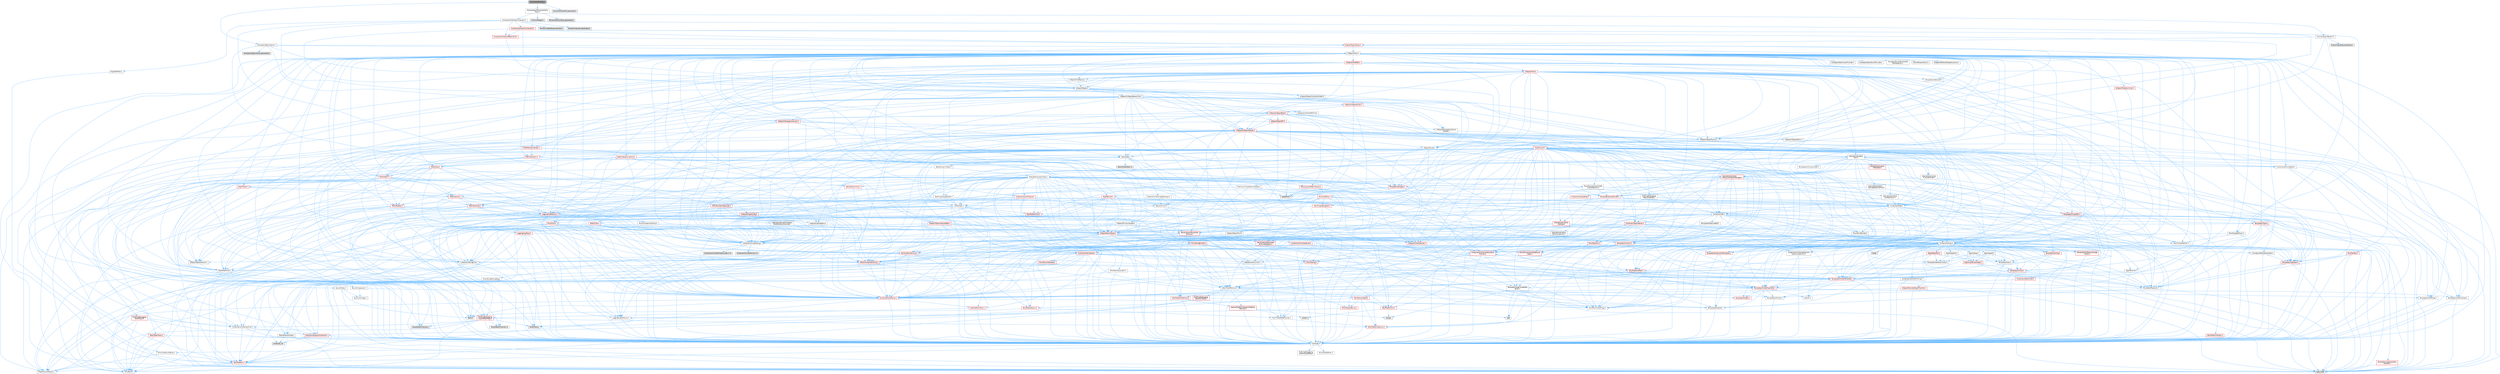 digraph "MovementModifier.h"
{
 // INTERACTIVE_SVG=YES
 // LATEX_PDF_SIZE
  bgcolor="transparent";
  edge [fontname=Helvetica,fontsize=10,labelfontname=Helvetica,labelfontsize=10];
  node [fontname=Helvetica,fontsize=10,shape=box,height=0.2,width=0.4];
  Node1 [id="Node000001",label="MovementModifier.h",height=0.2,width=0.4,color="gray40", fillcolor="grey60", style="filled", fontcolor="black",tooltip=" "];
  Node1 -> Node2 [id="edge1_Node000001_Node000002",color="steelblue1",style="solid",tooltip=" "];
  Node2 [id="Node000002",label="GameplayTagContainer.h",height=0.2,width=0.4,color="grey40", fillcolor="white", style="filled",URL="$d1/d5c/GameplayTagContainer_8h.html",tooltip=" "];
  Node2 -> Node3 [id="edge2_Node000002_Node000003",color="steelblue1",style="solid",tooltip=" "];
  Node3 [id="Node000003",label="Stats/Stats.h",height=0.2,width=0.4,color="grey40", fillcolor="white", style="filled",URL="$dc/d09/Stats_8h.html",tooltip=" "];
  Node3 -> Node4 [id="edge3_Node000003_Node000004",color="steelblue1",style="solid",tooltip=" "];
  Node4 [id="Node000004",label="CoreGlobals.h",height=0.2,width=0.4,color="grey40", fillcolor="white", style="filled",URL="$d5/d8c/CoreGlobals_8h.html",tooltip=" "];
  Node4 -> Node5 [id="edge4_Node000004_Node000005",color="steelblue1",style="solid",tooltip=" "];
  Node5 [id="Node000005",label="Containers/UnrealString.h",height=0.2,width=0.4,color="grey40", fillcolor="white", style="filled",URL="$d5/dba/UnrealString_8h.html",tooltip=" "];
  Node5 -> Node6 [id="edge5_Node000005_Node000006",color="steelblue1",style="solid",tooltip=" "];
  Node6 [id="Node000006",label="Containers/UnrealStringIncludes.h.inl",height=0.2,width=0.4,color="grey60", fillcolor="#E0E0E0", style="filled",tooltip=" "];
  Node5 -> Node7 [id="edge6_Node000005_Node000007",color="steelblue1",style="solid",tooltip=" "];
  Node7 [id="Node000007",label="Containers/UnrealString.h.inl",height=0.2,width=0.4,color="grey60", fillcolor="#E0E0E0", style="filled",tooltip=" "];
  Node5 -> Node8 [id="edge7_Node000005_Node000008",color="steelblue1",style="solid",tooltip=" "];
  Node8 [id="Node000008",label="Misc/StringFormatArg.h",height=0.2,width=0.4,color="grey40", fillcolor="white", style="filled",URL="$d2/d16/StringFormatArg_8h.html",tooltip=" "];
  Node8 -> Node9 [id="edge8_Node000008_Node000009",color="steelblue1",style="solid",tooltip=" "];
  Node9 [id="Node000009",label="Containers/ContainersFwd.h",height=0.2,width=0.4,color="grey40", fillcolor="white", style="filled",URL="$d4/d0a/ContainersFwd_8h.html",tooltip=" "];
  Node9 -> Node10 [id="edge9_Node000009_Node000010",color="steelblue1",style="solid",tooltip=" "];
  Node10 [id="Node000010",label="HAL/Platform.h",height=0.2,width=0.4,color="red", fillcolor="#FFF0F0", style="filled",URL="$d9/dd0/Platform_8h.html",tooltip=" "];
  Node10 -> Node11 [id="edge10_Node000010_Node000011",color="steelblue1",style="solid",tooltip=" "];
  Node11 [id="Node000011",label="Misc/Build.h",height=0.2,width=0.4,color="grey40", fillcolor="white", style="filled",URL="$d3/dbb/Build_8h.html",tooltip=" "];
  Node10 -> Node13 [id="edge11_Node000010_Node000013",color="steelblue1",style="solid",tooltip=" "];
  Node13 [id="Node000013",label="type_traits",height=0.2,width=0.4,color="grey60", fillcolor="#E0E0E0", style="filled",tooltip=" "];
  Node10 -> Node14 [id="edge12_Node000010_Node000014",color="steelblue1",style="solid",tooltip=" "];
  Node14 [id="Node000014",label="PreprocessorHelpers.h",height=0.2,width=0.4,color="grey40", fillcolor="white", style="filled",URL="$db/ddb/PreprocessorHelpers_8h.html",tooltip=" "];
  Node9 -> Node20 [id="edge13_Node000009_Node000020",color="steelblue1",style="solid",tooltip=" "];
  Node20 [id="Node000020",label="CoreTypes.h",height=0.2,width=0.4,color="grey40", fillcolor="white", style="filled",URL="$dc/dec/CoreTypes_8h.html",tooltip=" "];
  Node20 -> Node10 [id="edge14_Node000020_Node000010",color="steelblue1",style="solid",tooltip=" "];
  Node20 -> Node21 [id="edge15_Node000020_Node000021",color="steelblue1",style="solid",tooltip=" "];
  Node21 [id="Node000021",label="ProfilingDebugging\l/UMemoryDefines.h",height=0.2,width=0.4,color="grey40", fillcolor="white", style="filled",URL="$d2/da2/UMemoryDefines_8h.html",tooltip=" "];
  Node20 -> Node22 [id="edge16_Node000020_Node000022",color="steelblue1",style="solid",tooltip=" "];
  Node22 [id="Node000022",label="Misc/CoreMiscDefines.h",height=0.2,width=0.4,color="grey40", fillcolor="white", style="filled",URL="$da/d38/CoreMiscDefines_8h.html",tooltip=" "];
  Node22 -> Node10 [id="edge17_Node000022_Node000010",color="steelblue1",style="solid",tooltip=" "];
  Node22 -> Node14 [id="edge18_Node000022_Node000014",color="steelblue1",style="solid",tooltip=" "];
  Node20 -> Node23 [id="edge19_Node000020_Node000023",color="steelblue1",style="solid",tooltip=" "];
  Node23 [id="Node000023",label="Misc/CoreDefines.h",height=0.2,width=0.4,color="grey40", fillcolor="white", style="filled",URL="$d3/dd2/CoreDefines_8h.html",tooltip=" "];
  Node9 -> Node24 [id="edge20_Node000009_Node000024",color="steelblue1",style="solid",tooltip=" "];
  Node24 [id="Node000024",label="Traits/IsContiguousContainer.h",height=0.2,width=0.4,color="red", fillcolor="#FFF0F0", style="filled",URL="$d5/d3c/IsContiguousContainer_8h.html",tooltip=" "];
  Node24 -> Node20 [id="edge21_Node000024_Node000020",color="steelblue1",style="solid",tooltip=" "];
  Node24 -> Node26 [id="edge22_Node000024_Node000026",color="steelblue1",style="solid",tooltip=" "];
  Node26 [id="Node000026",label="initializer_list",height=0.2,width=0.4,color="grey60", fillcolor="#E0E0E0", style="filled",tooltip=" "];
  Node4 -> Node20 [id="edge23_Node000004_Node000020",color="steelblue1",style="solid",tooltip=" "];
  Node4 -> Node27 [id="edge24_Node000004_Node000027",color="steelblue1",style="solid",tooltip=" "];
  Node27 [id="Node000027",label="HAL/PlatformTLS.h",height=0.2,width=0.4,color="red", fillcolor="#FFF0F0", style="filled",URL="$d0/def/PlatformTLS_8h.html",tooltip=" "];
  Node27 -> Node20 [id="edge25_Node000027_Node000020",color="steelblue1",style="solid",tooltip=" "];
  Node4 -> Node30 [id="edge26_Node000004_Node000030",color="steelblue1",style="solid",tooltip=" "];
  Node30 [id="Node000030",label="Logging/LogMacros.h",height=0.2,width=0.4,color="red", fillcolor="#FFF0F0", style="filled",URL="$d0/d16/LogMacros_8h.html",tooltip=" "];
  Node30 -> Node5 [id="edge27_Node000030_Node000005",color="steelblue1",style="solid",tooltip=" "];
  Node30 -> Node20 [id="edge28_Node000030_Node000020",color="steelblue1",style="solid",tooltip=" "];
  Node30 -> Node14 [id="edge29_Node000030_Node000014",color="steelblue1",style="solid",tooltip=" "];
  Node30 -> Node31 [id="edge30_Node000030_Node000031",color="steelblue1",style="solid",tooltip=" "];
  Node31 [id="Node000031",label="Logging/LogCategory.h",height=0.2,width=0.4,color="grey40", fillcolor="white", style="filled",URL="$d9/d36/LogCategory_8h.html",tooltip=" "];
  Node31 -> Node20 [id="edge31_Node000031_Node000020",color="steelblue1",style="solid",tooltip=" "];
  Node31 -> Node32 [id="edge32_Node000031_Node000032",color="steelblue1",style="solid",tooltip=" "];
  Node32 [id="Node000032",label="Logging/LogVerbosity.h",height=0.2,width=0.4,color="grey40", fillcolor="white", style="filled",URL="$d2/d8f/LogVerbosity_8h.html",tooltip=" "];
  Node32 -> Node20 [id="edge33_Node000032_Node000020",color="steelblue1",style="solid",tooltip=" "];
  Node31 -> Node33 [id="edge34_Node000031_Node000033",color="steelblue1",style="solid",tooltip=" "];
  Node33 [id="Node000033",label="UObject/NameTypes.h",height=0.2,width=0.4,color="red", fillcolor="#FFF0F0", style="filled",URL="$d6/d35/NameTypes_8h.html",tooltip=" "];
  Node33 -> Node20 [id="edge35_Node000033_Node000020",color="steelblue1",style="solid",tooltip=" "];
  Node33 -> Node34 [id="edge36_Node000033_Node000034",color="steelblue1",style="solid",tooltip=" "];
  Node34 [id="Node000034",label="Misc/AssertionMacros.h",height=0.2,width=0.4,color="red", fillcolor="#FFF0F0", style="filled",URL="$d0/dfa/AssertionMacros_8h.html",tooltip=" "];
  Node34 -> Node20 [id="edge37_Node000034_Node000020",color="steelblue1",style="solid",tooltip=" "];
  Node34 -> Node10 [id="edge38_Node000034_Node000010",color="steelblue1",style="solid",tooltip=" "];
  Node34 -> Node35 [id="edge39_Node000034_Node000035",color="steelblue1",style="solid",tooltip=" "];
  Node35 [id="Node000035",label="HAL/PlatformMisc.h",height=0.2,width=0.4,color="red", fillcolor="#FFF0F0", style="filled",URL="$d0/df5/PlatformMisc_8h.html",tooltip=" "];
  Node35 -> Node20 [id="edge40_Node000035_Node000020",color="steelblue1",style="solid",tooltip=" "];
  Node35 -> Node59 [id="edge41_Node000035_Node000059",color="steelblue1",style="solid",tooltip=" "];
  Node59 [id="Node000059",label="ProfilingDebugging\l/CpuProfilerTrace.h",height=0.2,width=0.4,color="red", fillcolor="#FFF0F0", style="filled",URL="$da/dcb/CpuProfilerTrace_8h.html",tooltip=" "];
  Node59 -> Node20 [id="edge42_Node000059_Node000020",color="steelblue1",style="solid",tooltip=" "];
  Node59 -> Node9 [id="edge43_Node000059_Node000009",color="steelblue1",style="solid",tooltip=" "];
  Node59 -> Node60 [id="edge44_Node000059_Node000060",color="steelblue1",style="solid",tooltip=" "];
  Node60 [id="Node000060",label="HAL/PlatformAtomics.h",height=0.2,width=0.4,color="red", fillcolor="#FFF0F0", style="filled",URL="$d3/d36/PlatformAtomics_8h.html",tooltip=" "];
  Node60 -> Node20 [id="edge45_Node000060_Node000020",color="steelblue1",style="solid",tooltip=" "];
  Node59 -> Node14 [id="edge46_Node000059_Node000014",color="steelblue1",style="solid",tooltip=" "];
  Node59 -> Node11 [id="edge47_Node000059_Node000011",color="steelblue1",style="solid",tooltip=" "];
  Node59 -> Node64 [id="edge48_Node000059_Node000064",color="steelblue1",style="solid",tooltip=" "];
  Node64 [id="Node000064",label="Trace/Detail/Channel.h",height=0.2,width=0.4,color="grey60", fillcolor="#E0E0E0", style="filled",tooltip=" "];
  Node59 -> Node65 [id="edge49_Node000059_Node000065",color="steelblue1",style="solid",tooltip=" "];
  Node65 [id="Node000065",label="Trace/Detail/Channel.inl",height=0.2,width=0.4,color="grey60", fillcolor="#E0E0E0", style="filled",tooltip=" "];
  Node59 -> Node66 [id="edge50_Node000059_Node000066",color="steelblue1",style="solid",tooltip=" "];
  Node66 [id="Node000066",label="Trace/Trace.h",height=0.2,width=0.4,color="grey60", fillcolor="#E0E0E0", style="filled",tooltip=" "];
  Node34 -> Node14 [id="edge51_Node000034_Node000014",color="steelblue1",style="solid",tooltip=" "];
  Node34 -> Node67 [id="edge52_Node000034_Node000067",color="steelblue1",style="solid",tooltip=" "];
  Node67 [id="Node000067",label="Templates/EnableIf.h",height=0.2,width=0.4,color="grey40", fillcolor="white", style="filled",URL="$d7/d60/EnableIf_8h.html",tooltip=" "];
  Node67 -> Node20 [id="edge53_Node000067_Node000020",color="steelblue1",style="solid",tooltip=" "];
  Node34 -> Node80 [id="edge54_Node000034_Node000080",color="steelblue1",style="solid",tooltip=" "];
  Node80 [id="Node000080",label="atomic",height=0.2,width=0.4,color="grey60", fillcolor="#E0E0E0", style="filled",tooltip=" "];
  Node33 -> Node81 [id="edge55_Node000033_Node000081",color="steelblue1",style="solid",tooltip=" "];
  Node81 [id="Node000081",label="HAL/UnrealMemory.h",height=0.2,width=0.4,color="grey40", fillcolor="white", style="filled",URL="$d9/d96/UnrealMemory_8h.html",tooltip=" "];
  Node81 -> Node20 [id="edge56_Node000081_Node000020",color="steelblue1",style="solid",tooltip=" "];
  Node81 -> Node82 [id="edge57_Node000081_Node000082",color="steelblue1",style="solid",tooltip=" "];
  Node82 [id="Node000082",label="GenericPlatform/GenericPlatform\lMemory.h",height=0.2,width=0.4,color="red", fillcolor="#FFF0F0", style="filled",URL="$dd/d22/GenericPlatformMemory_8h.html",tooltip=" "];
  Node82 -> Node20 [id="edge58_Node000082_Node000020",color="steelblue1",style="solid",tooltip=" "];
  Node82 -> Node52 [id="edge59_Node000082_Node000052",color="steelblue1",style="solid",tooltip=" "];
  Node52 [id="Node000052",label="string.h",height=0.2,width=0.4,color="grey60", fillcolor="#E0E0E0", style="filled",tooltip=" "];
  Node82 -> Node45 [id="edge60_Node000082_Node000045",color="steelblue1",style="solid",tooltip=" "];
  Node45 [id="Node000045",label="wchar.h",height=0.2,width=0.4,color="grey60", fillcolor="#E0E0E0", style="filled",tooltip=" "];
  Node81 -> Node85 [id="edge61_Node000081_Node000085",color="steelblue1",style="solid",tooltip=" "];
  Node85 [id="Node000085",label="HAL/MemoryBase.h",height=0.2,width=0.4,color="red", fillcolor="#FFF0F0", style="filled",URL="$d6/d9f/MemoryBase_8h.html",tooltip=" "];
  Node85 -> Node20 [id="edge62_Node000085_Node000020",color="steelblue1",style="solid",tooltip=" "];
  Node85 -> Node60 [id="edge63_Node000085_Node000060",color="steelblue1",style="solid",tooltip=" "];
  Node85 -> Node43 [id="edge64_Node000085_Node000043",color="steelblue1",style="solid",tooltip=" "];
  Node43 [id="Node000043",label="HAL/PlatformCrt.h",height=0.2,width=0.4,color="red", fillcolor="#FFF0F0", style="filled",URL="$d8/d75/PlatformCrt_8h.html",tooltip=" "];
  Node43 -> Node44 [id="edge65_Node000043_Node000044",color="steelblue1",style="solid",tooltip=" "];
  Node44 [id="Node000044",label="new",height=0.2,width=0.4,color="grey60", fillcolor="#E0E0E0", style="filled",tooltip=" "];
  Node43 -> Node45 [id="edge66_Node000043_Node000045",color="steelblue1",style="solid",tooltip=" "];
  Node43 -> Node52 [id="edge67_Node000043_Node000052",color="steelblue1",style="solid",tooltip=" "];
  Node85 -> Node87 [id="edge68_Node000085_Node000087",color="steelblue1",style="solid",tooltip=" "];
  Node87 [id="Node000087",label="Misc/OutputDevice.h",height=0.2,width=0.4,color="red", fillcolor="#FFF0F0", style="filled",URL="$d7/d32/OutputDevice_8h.html",tooltip=" "];
  Node87 -> Node20 [id="edge69_Node000087_Node000020",color="steelblue1",style="solid",tooltip=" "];
  Node87 -> Node32 [id="edge70_Node000087_Node000032",color="steelblue1",style="solid",tooltip=" "];
  Node85 -> Node88 [id="edge71_Node000085_Node000088",color="steelblue1",style="solid",tooltip=" "];
  Node88 [id="Node000088",label="Templates/Atomic.h",height=0.2,width=0.4,color="red", fillcolor="#FFF0F0", style="filled",URL="$d3/d91/Atomic_8h.html",tooltip=" "];
  Node88 -> Node89 [id="edge72_Node000088_Node000089",color="steelblue1",style="solid",tooltip=" "];
  Node89 [id="Node000089",label="HAL/ThreadSafeCounter.h",height=0.2,width=0.4,color="grey40", fillcolor="white", style="filled",URL="$dc/dc9/ThreadSafeCounter_8h.html",tooltip=" "];
  Node89 -> Node20 [id="edge73_Node000089_Node000020",color="steelblue1",style="solid",tooltip=" "];
  Node89 -> Node60 [id="edge74_Node000089_Node000060",color="steelblue1",style="solid",tooltip=" "];
  Node88 -> Node80 [id="edge75_Node000088_Node000080",color="steelblue1",style="solid",tooltip=" "];
  Node81 -> Node97 [id="edge76_Node000081_Node000097",color="steelblue1",style="solid",tooltip=" "];
  Node97 [id="Node000097",label="HAL/PlatformMemory.h",height=0.2,width=0.4,color="red", fillcolor="#FFF0F0", style="filled",URL="$de/d68/PlatformMemory_8h.html",tooltip=" "];
  Node97 -> Node20 [id="edge77_Node000097_Node000020",color="steelblue1",style="solid",tooltip=" "];
  Node97 -> Node82 [id="edge78_Node000097_Node000082",color="steelblue1",style="solid",tooltip=" "];
  Node81 -> Node99 [id="edge79_Node000081_Node000099",color="steelblue1",style="solid",tooltip=" "];
  Node99 [id="Node000099",label="ProfilingDebugging\l/MemoryTrace.h",height=0.2,width=0.4,color="red", fillcolor="#FFF0F0", style="filled",URL="$da/dd7/MemoryTrace_8h.html",tooltip=" "];
  Node99 -> Node10 [id="edge80_Node000099_Node000010",color="steelblue1",style="solid",tooltip=" "];
  Node99 -> Node55 [id="edge81_Node000099_Node000055",color="steelblue1",style="solid",tooltip=" "];
  Node55 [id="Node000055",label="Misc/EnumClassFlags.h",height=0.2,width=0.4,color="grey40", fillcolor="white", style="filled",URL="$d8/de7/EnumClassFlags_8h.html",tooltip=" "];
  Node99 -> Node66 [id="edge82_Node000099_Node000066",color="steelblue1",style="solid",tooltip=" "];
  Node81 -> Node100 [id="edge83_Node000081_Node000100",color="steelblue1",style="solid",tooltip=" "];
  Node100 [id="Node000100",label="Templates/IsPointer.h",height=0.2,width=0.4,color="grey40", fillcolor="white", style="filled",URL="$d7/d05/IsPointer_8h.html",tooltip=" "];
  Node100 -> Node20 [id="edge84_Node000100_Node000020",color="steelblue1",style="solid",tooltip=" "];
  Node33 -> Node101 [id="edge85_Node000033_Node000101",color="steelblue1",style="solid",tooltip=" "];
  Node101 [id="Node000101",label="Templates/UnrealTypeTraits.h",height=0.2,width=0.4,color="red", fillcolor="#FFF0F0", style="filled",URL="$d2/d2d/UnrealTypeTraits_8h.html",tooltip=" "];
  Node101 -> Node20 [id="edge86_Node000101_Node000020",color="steelblue1",style="solid",tooltip=" "];
  Node101 -> Node100 [id="edge87_Node000101_Node000100",color="steelblue1",style="solid",tooltip=" "];
  Node101 -> Node34 [id="edge88_Node000101_Node000034",color="steelblue1",style="solid",tooltip=" "];
  Node101 -> Node67 [id="edge89_Node000101_Node000067",color="steelblue1",style="solid",tooltip=" "];
  Node101 -> Node70 [id="edge90_Node000101_Node000070",color="steelblue1",style="solid",tooltip=" "];
  Node70 [id="Node000070",label="IsEnum.h",height=0.2,width=0.4,color="grey40", fillcolor="white", style="filled",URL="$d4/de5/IsEnum_8h.html",tooltip=" "];
  Node101 -> Node103 [id="edge91_Node000101_Node000103",color="steelblue1",style="solid",tooltip=" "];
  Node103 [id="Node000103",label="Templates/Models.h",height=0.2,width=0.4,color="red", fillcolor="#FFF0F0", style="filled",URL="$d3/d0c/Models_8h.html",tooltip=" "];
  Node101 -> Node104 [id="edge92_Node000101_Node000104",color="steelblue1",style="solid",tooltip=" "];
  Node104 [id="Node000104",label="Templates/IsPODType.h",height=0.2,width=0.4,color="grey40", fillcolor="white", style="filled",URL="$d7/db1/IsPODType_8h.html",tooltip=" "];
  Node104 -> Node20 [id="edge93_Node000104_Node000020",color="steelblue1",style="solid",tooltip=" "];
  Node101 -> Node105 [id="edge94_Node000101_Node000105",color="steelblue1",style="solid",tooltip=" "];
  Node105 [id="Node000105",label="Templates/IsUECoreType.h",height=0.2,width=0.4,color="grey40", fillcolor="white", style="filled",URL="$d1/db8/IsUECoreType_8h.html",tooltip=" "];
  Node105 -> Node20 [id="edge95_Node000105_Node000020",color="steelblue1",style="solid",tooltip=" "];
  Node105 -> Node13 [id="edge96_Node000105_Node000013",color="steelblue1",style="solid",tooltip=" "];
  Node33 -> Node106 [id="edge97_Node000033_Node000106",color="steelblue1",style="solid",tooltip=" "];
  Node106 [id="Node000106",label="Templates/UnrealTemplate.h",height=0.2,width=0.4,color="red", fillcolor="#FFF0F0", style="filled",URL="$d4/d24/UnrealTemplate_8h.html",tooltip=" "];
  Node106 -> Node20 [id="edge98_Node000106_Node000020",color="steelblue1",style="solid",tooltip=" "];
  Node106 -> Node100 [id="edge99_Node000106_Node000100",color="steelblue1",style="solid",tooltip=" "];
  Node106 -> Node81 [id="edge100_Node000106_Node000081",color="steelblue1",style="solid",tooltip=" "];
  Node106 -> Node101 [id="edge101_Node000106_Node000101",color="steelblue1",style="solid",tooltip=" "];
  Node106 -> Node75 [id="edge102_Node000106_Node000075",color="steelblue1",style="solid",tooltip=" "];
  Node75 [id="Node000075",label="Templates/Requires.h",height=0.2,width=0.4,color="grey40", fillcolor="white", style="filled",URL="$dc/d96/Requires_8h.html",tooltip=" "];
  Node75 -> Node67 [id="edge103_Node000075_Node000067",color="steelblue1",style="solid",tooltip=" "];
  Node75 -> Node13 [id="edge104_Node000075_Node000013",color="steelblue1",style="solid",tooltip=" "];
  Node106 -> Node110 [id="edge105_Node000106_Node000110",color="steelblue1",style="solid",tooltip=" "];
  Node110 [id="Node000110",label="Templates/TypeCompatible\lBytes.h",height=0.2,width=0.4,color="grey40", fillcolor="white", style="filled",URL="$df/d0a/TypeCompatibleBytes_8h.html",tooltip=" "];
  Node110 -> Node20 [id="edge106_Node000110_Node000020",color="steelblue1",style="solid",tooltip=" "];
  Node110 -> Node52 [id="edge107_Node000110_Node000052",color="steelblue1",style="solid",tooltip=" "];
  Node110 -> Node44 [id="edge108_Node000110_Node000044",color="steelblue1",style="solid",tooltip=" "];
  Node110 -> Node13 [id="edge109_Node000110_Node000013",color="steelblue1",style="solid",tooltip=" "];
  Node106 -> Node24 [id="edge110_Node000106_Node000024",color="steelblue1",style="solid",tooltip=" "];
  Node106 -> Node13 [id="edge111_Node000106_Node000013",color="steelblue1",style="solid",tooltip=" "];
  Node33 -> Node5 [id="edge112_Node000033_Node000005",color="steelblue1",style="solid",tooltip=" "];
  Node33 -> Node112 [id="edge113_Node000033_Node000112",color="steelblue1",style="solid",tooltip=" "];
  Node112 [id="Node000112",label="HAL/CriticalSection.h",height=0.2,width=0.4,color="grey40", fillcolor="white", style="filled",URL="$d6/d90/CriticalSection_8h.html",tooltip=" "];
  Node112 -> Node113 [id="edge114_Node000112_Node000113",color="steelblue1",style="solid",tooltip=" "];
  Node113 [id="Node000113",label="HAL/PlatformMutex.h",height=0.2,width=0.4,color="red", fillcolor="#FFF0F0", style="filled",URL="$d9/d0b/PlatformMutex_8h.html",tooltip=" "];
  Node113 -> Node20 [id="edge115_Node000113_Node000020",color="steelblue1",style="solid",tooltip=" "];
  Node33 -> Node37 [id="edge116_Node000033_Node000037",color="steelblue1",style="solid",tooltip=" "];
  Node37 [id="Node000037",label="Containers/StringFwd.h",height=0.2,width=0.4,color="grey40", fillcolor="white", style="filled",URL="$df/d37/StringFwd_8h.html",tooltip=" "];
  Node37 -> Node20 [id="edge117_Node000037_Node000020",color="steelblue1",style="solid",tooltip=" "];
  Node37 -> Node38 [id="edge118_Node000037_Node000038",color="steelblue1",style="solid",tooltip=" "];
  Node38 [id="Node000038",label="Traits/ElementType.h",height=0.2,width=0.4,color="grey40", fillcolor="white", style="filled",URL="$d5/d4f/ElementType_8h.html",tooltip=" "];
  Node38 -> Node10 [id="edge119_Node000038_Node000010",color="steelblue1",style="solid",tooltip=" "];
  Node38 -> Node26 [id="edge120_Node000038_Node000026",color="steelblue1",style="solid",tooltip=" "];
  Node38 -> Node13 [id="edge121_Node000038_Node000013",color="steelblue1",style="solid",tooltip=" "];
  Node37 -> Node24 [id="edge122_Node000037_Node000024",color="steelblue1",style="solid",tooltip=" "];
  Node33 -> Node180 [id="edge123_Node000033_Node000180",color="steelblue1",style="solid",tooltip=" "];
  Node180 [id="Node000180",label="UObject/UnrealNames.h",height=0.2,width=0.4,color="red", fillcolor="#FFF0F0", style="filled",URL="$d8/db1/UnrealNames_8h.html",tooltip=" "];
  Node180 -> Node20 [id="edge124_Node000180_Node000020",color="steelblue1",style="solid",tooltip=" "];
  Node33 -> Node88 [id="edge125_Node000033_Node000088",color="steelblue1",style="solid",tooltip=" "];
  Node33 -> Node129 [id="edge126_Node000033_Node000129",color="steelblue1",style="solid",tooltip=" "];
  Node129 [id="Node000129",label="Misc/IntrusiveUnsetOptional\lState.h",height=0.2,width=0.4,color="red", fillcolor="#FFF0F0", style="filled",URL="$d2/d0a/IntrusiveUnsetOptionalState_8h.html",tooltip=" "];
  Node33 -> Node182 [id="edge127_Node000033_Node000182",color="steelblue1",style="solid",tooltip=" "];
  Node182 [id="Node000182",label="Misc/StringBuilder.h",height=0.2,width=0.4,color="red", fillcolor="#FFF0F0", style="filled",URL="$d4/d52/StringBuilder_8h.html",tooltip=" "];
  Node182 -> Node37 [id="edge128_Node000182_Node000037",color="steelblue1",style="solid",tooltip=" "];
  Node182 -> Node183 [id="edge129_Node000182_Node000183",color="steelblue1",style="solid",tooltip=" "];
  Node183 [id="Node000183",label="Containers/StringView.h",height=0.2,width=0.4,color="red", fillcolor="#FFF0F0", style="filled",URL="$dd/dea/StringView_8h.html",tooltip=" "];
  Node183 -> Node20 [id="edge130_Node000183_Node000020",color="steelblue1",style="solid",tooltip=" "];
  Node183 -> Node37 [id="edge131_Node000183_Node000037",color="steelblue1",style="solid",tooltip=" "];
  Node183 -> Node81 [id="edge132_Node000183_Node000081",color="steelblue1",style="solid",tooltip=" "];
  Node183 -> Node53 [id="edge133_Node000183_Node000053",color="steelblue1",style="solid",tooltip=" "];
  Node53 [id="Node000053",label="Math/NumericLimits.h",height=0.2,width=0.4,color="grey40", fillcolor="white", style="filled",URL="$df/d1b/NumericLimits_8h.html",tooltip=" "];
  Node53 -> Node20 [id="edge134_Node000053_Node000020",color="steelblue1",style="solid",tooltip=" "];
  Node183 -> Node177 [id="edge135_Node000183_Node000177",color="steelblue1",style="solid",tooltip=" "];
  Node177 [id="Node000177",label="Math/UnrealMathUtility.h",height=0.2,width=0.4,color="red", fillcolor="#FFF0F0", style="filled",URL="$db/db8/UnrealMathUtility_8h.html",tooltip=" "];
  Node177 -> Node20 [id="edge136_Node000177_Node000020",color="steelblue1",style="solid",tooltip=" "];
  Node177 -> Node34 [id="edge137_Node000177_Node000034",color="steelblue1",style="solid",tooltip=" "];
  Node177 -> Node118 [id="edge138_Node000177_Node000118",color="steelblue1",style="solid",tooltip=" "];
  Node118 [id="Node000118",label="HAL/PlatformMath.h",height=0.2,width=0.4,color="red", fillcolor="#FFF0F0", style="filled",URL="$dc/d53/PlatformMath_8h.html",tooltip=" "];
  Node118 -> Node20 [id="edge139_Node000118_Node000020",color="steelblue1",style="solid",tooltip=" "];
  Node177 -> Node40 [id="edge140_Node000177_Node000040",color="steelblue1",style="solid",tooltip=" "];
  Node40 [id="Node000040",label="Math/MathFwd.h",height=0.2,width=0.4,color="grey40", fillcolor="white", style="filled",URL="$d2/d10/MathFwd_8h.html",tooltip=" "];
  Node40 -> Node10 [id="edge141_Node000040_Node000010",color="steelblue1",style="solid",tooltip=" "];
  Node177 -> Node75 [id="edge142_Node000177_Node000075",color="steelblue1",style="solid",tooltip=" "];
  Node183 -> Node152 [id="edge143_Node000183_Node000152",color="steelblue1",style="solid",tooltip=" "];
  Node152 [id="Node000152",label="Misc/CString.h",height=0.2,width=0.4,color="red", fillcolor="#FFF0F0", style="filled",URL="$d2/d49/CString_8h.html",tooltip=" "];
  Node152 -> Node20 [id="edge144_Node000152_Node000020",color="steelblue1",style="solid",tooltip=" "];
  Node152 -> Node43 [id="edge145_Node000152_Node000043",color="steelblue1",style="solid",tooltip=" "];
  Node152 -> Node34 [id="edge146_Node000152_Node000034",color="steelblue1",style="solid",tooltip=" "];
  Node183 -> Node131 [id="edge147_Node000183_Node000131",color="steelblue1",style="solid",tooltip=" "];
  Node131 [id="Node000131",label="Misc/ReverseIterate.h",height=0.2,width=0.4,color="red", fillcolor="#FFF0F0", style="filled",URL="$db/de3/ReverseIterate_8h.html",tooltip=" "];
  Node131 -> Node10 [id="edge148_Node000131_Node000010",color="steelblue1",style="solid",tooltip=" "];
  Node183 -> Node75 [id="edge149_Node000183_Node000075",color="steelblue1",style="solid",tooltip=" "];
  Node183 -> Node106 [id="edge150_Node000183_Node000106",color="steelblue1",style="solid",tooltip=" "];
  Node183 -> Node38 [id="edge151_Node000183_Node000038",color="steelblue1",style="solid",tooltip=" "];
  Node183 -> Node24 [id="edge152_Node000183_Node000024",color="steelblue1",style="solid",tooltip=" "];
  Node183 -> Node13 [id="edge153_Node000183_Node000013",color="steelblue1",style="solid",tooltip=" "];
  Node182 -> Node20 [id="edge154_Node000182_Node000020",color="steelblue1",style="solid",tooltip=" "];
  Node182 -> Node81 [id="edge155_Node000182_Node000081",color="steelblue1",style="solid",tooltip=" "];
  Node182 -> Node34 [id="edge156_Node000182_Node000034",color="steelblue1",style="solid",tooltip=" "];
  Node182 -> Node152 [id="edge157_Node000182_Node000152",color="steelblue1",style="solid",tooltip=" "];
  Node182 -> Node67 [id="edge158_Node000182_Node000067",color="steelblue1",style="solid",tooltip=" "];
  Node182 -> Node75 [id="edge159_Node000182_Node000075",color="steelblue1",style="solid",tooltip=" "];
  Node182 -> Node106 [id="edge160_Node000182_Node000106",color="steelblue1",style="solid",tooltip=" "];
  Node182 -> Node101 [id="edge161_Node000182_Node000101",color="steelblue1",style="solid",tooltip=" "];
  Node182 -> Node24 [id="edge162_Node000182_Node000024",color="steelblue1",style="solid",tooltip=" "];
  Node182 -> Node13 [id="edge163_Node000182_Node000013",color="steelblue1",style="solid",tooltip=" "];
  Node33 -> Node66 [id="edge164_Node000033_Node000066",color="steelblue1",style="solid",tooltip=" "];
  Node30 -> Node188 [id="edge165_Node000030_Node000188",color="steelblue1",style="solid",tooltip=" "];
  Node188 [id="Node000188",label="Logging/LogScopedCategory\lAndVerbosityOverride.h",height=0.2,width=0.4,color="grey40", fillcolor="white", style="filled",URL="$de/dba/LogScopedCategoryAndVerbosityOverride_8h.html",tooltip=" "];
  Node188 -> Node20 [id="edge166_Node000188_Node000020",color="steelblue1",style="solid",tooltip=" "];
  Node188 -> Node32 [id="edge167_Node000188_Node000032",color="steelblue1",style="solid",tooltip=" "];
  Node188 -> Node33 [id="edge168_Node000188_Node000033",color="steelblue1",style="solid",tooltip=" "];
  Node30 -> Node189 [id="edge169_Node000030_Node000189",color="steelblue1",style="solid",tooltip=" "];
  Node189 [id="Node000189",label="Logging/LogTrace.h",height=0.2,width=0.4,color="red", fillcolor="#FFF0F0", style="filled",URL="$d5/d91/LogTrace_8h.html",tooltip=" "];
  Node189 -> Node20 [id="edge170_Node000189_Node000020",color="steelblue1",style="solid",tooltip=" "];
  Node189 -> Node128 [id="edge171_Node000189_Node000128",color="steelblue1",style="solid",tooltip=" "];
  Node128 [id="Node000128",label="Containers/Array.h",height=0.2,width=0.4,color="grey40", fillcolor="white", style="filled",URL="$df/dd0/Array_8h.html",tooltip=" "];
  Node128 -> Node20 [id="edge172_Node000128_Node000020",color="steelblue1",style="solid",tooltip=" "];
  Node128 -> Node34 [id="edge173_Node000128_Node000034",color="steelblue1",style="solid",tooltip=" "];
  Node128 -> Node129 [id="edge174_Node000128_Node000129",color="steelblue1",style="solid",tooltip=" "];
  Node128 -> Node131 [id="edge175_Node000128_Node000131",color="steelblue1",style="solid",tooltip=" "];
  Node128 -> Node81 [id="edge176_Node000128_Node000081",color="steelblue1",style="solid",tooltip=" "];
  Node128 -> Node101 [id="edge177_Node000128_Node000101",color="steelblue1",style="solid",tooltip=" "];
  Node128 -> Node106 [id="edge178_Node000128_Node000106",color="steelblue1",style="solid",tooltip=" "];
  Node128 -> Node133 [id="edge179_Node000128_Node000133",color="steelblue1",style="solid",tooltip=" "];
  Node133 [id="Node000133",label="Containers/AllowShrinking.h",height=0.2,width=0.4,color="grey40", fillcolor="white", style="filled",URL="$d7/d1a/AllowShrinking_8h.html",tooltip=" "];
  Node133 -> Node20 [id="edge180_Node000133_Node000020",color="steelblue1",style="solid",tooltip=" "];
  Node128 -> Node116 [id="edge181_Node000128_Node000116",color="steelblue1",style="solid",tooltip=" "];
  Node116 [id="Node000116",label="Containers/ContainerAllocation\lPolicies.h",height=0.2,width=0.4,color="red", fillcolor="#FFF0F0", style="filled",URL="$d7/dff/ContainerAllocationPolicies_8h.html",tooltip=" "];
  Node116 -> Node20 [id="edge182_Node000116_Node000020",color="steelblue1",style="solid",tooltip=" "];
  Node116 -> Node116 [id="edge183_Node000116_Node000116",color="steelblue1",style="solid",tooltip=" "];
  Node116 -> Node118 [id="edge184_Node000116_Node000118",color="steelblue1",style="solid",tooltip=" "];
  Node116 -> Node81 [id="edge185_Node000116_Node000081",color="steelblue1",style="solid",tooltip=" "];
  Node116 -> Node53 [id="edge186_Node000116_Node000053",color="steelblue1",style="solid",tooltip=" "];
  Node116 -> Node34 [id="edge187_Node000116_Node000034",color="steelblue1",style="solid",tooltip=" "];
  Node116 -> Node110 [id="edge188_Node000116_Node000110",color="steelblue1",style="solid",tooltip=" "];
  Node116 -> Node13 [id="edge189_Node000116_Node000013",color="steelblue1",style="solid",tooltip=" "];
  Node128 -> Node134 [id="edge190_Node000128_Node000134",color="steelblue1",style="solid",tooltip=" "];
  Node134 [id="Node000134",label="Containers/ContainerElement\lTypeCompatibility.h",height=0.2,width=0.4,color="grey40", fillcolor="white", style="filled",URL="$df/ddf/ContainerElementTypeCompatibility_8h.html",tooltip=" "];
  Node134 -> Node20 [id="edge191_Node000134_Node000020",color="steelblue1",style="solid",tooltip=" "];
  Node134 -> Node101 [id="edge192_Node000134_Node000101",color="steelblue1",style="solid",tooltip=" "];
  Node128 -> Node135 [id="edge193_Node000128_Node000135",color="steelblue1",style="solid",tooltip=" "];
  Node135 [id="Node000135",label="Serialization/Archive.h",height=0.2,width=0.4,color="red", fillcolor="#FFF0F0", style="filled",URL="$d7/d3b/Archive_8h.html",tooltip=" "];
  Node135 -> Node20 [id="edge194_Node000135_Node000020",color="steelblue1",style="solid",tooltip=" "];
  Node135 -> Node40 [id="edge195_Node000135_Node000040",color="steelblue1",style="solid",tooltip=" "];
  Node135 -> Node34 [id="edge196_Node000135_Node000034",color="steelblue1",style="solid",tooltip=" "];
  Node135 -> Node11 [id="edge197_Node000135_Node000011",color="steelblue1",style="solid",tooltip=" "];
  Node135 -> Node67 [id="edge198_Node000135_Node000067",color="steelblue1",style="solid",tooltip=" "];
  Node135 -> Node106 [id="edge199_Node000135_Node000106",color="steelblue1",style="solid",tooltip=" "];
  Node135 -> Node144 [id="edge200_Node000135_Node000144",color="steelblue1",style="solid",tooltip=" "];
  Node144 [id="Node000144",label="UObject/ObjectVersion.h",height=0.2,width=0.4,color="grey40", fillcolor="white", style="filled",URL="$da/d63/ObjectVersion_8h.html",tooltip=" "];
  Node144 -> Node20 [id="edge201_Node000144_Node000020",color="steelblue1",style="solid",tooltip=" "];
  Node128 -> Node145 [id="edge202_Node000128_Node000145",color="steelblue1",style="solid",tooltip=" "];
  Node145 [id="Node000145",label="Serialization/MemoryImage\lWriter.h",height=0.2,width=0.4,color="red", fillcolor="#FFF0F0", style="filled",URL="$d0/d08/MemoryImageWriter_8h.html",tooltip=" "];
  Node145 -> Node20 [id="edge203_Node000145_Node000020",color="steelblue1",style="solid",tooltip=" "];
  Node128 -> Node159 [id="edge204_Node000128_Node000159",color="steelblue1",style="solid",tooltip=" "];
  Node159 [id="Node000159",label="Algo/Heapify.h",height=0.2,width=0.4,color="grey40", fillcolor="white", style="filled",URL="$d0/d2a/Heapify_8h.html",tooltip=" "];
  Node159 -> Node160 [id="edge205_Node000159_Node000160",color="steelblue1",style="solid",tooltip=" "];
  Node160 [id="Node000160",label="Algo/Impl/BinaryHeap.h",height=0.2,width=0.4,color="red", fillcolor="#FFF0F0", style="filled",URL="$d7/da3/Algo_2Impl_2BinaryHeap_8h.html",tooltip=" "];
  Node160 -> Node161 [id="edge206_Node000160_Node000161",color="steelblue1",style="solid",tooltip=" "];
  Node161 [id="Node000161",label="Templates/Invoke.h",height=0.2,width=0.4,color="red", fillcolor="#FFF0F0", style="filled",URL="$d7/deb/Invoke_8h.html",tooltip=" "];
  Node161 -> Node20 [id="edge207_Node000161_Node000020",color="steelblue1",style="solid",tooltip=" "];
  Node161 -> Node106 [id="edge208_Node000161_Node000106",color="steelblue1",style="solid",tooltip=" "];
  Node161 -> Node13 [id="edge209_Node000161_Node000013",color="steelblue1",style="solid",tooltip=" "];
  Node160 -> Node13 [id="edge210_Node000160_Node000013",color="steelblue1",style="solid",tooltip=" "];
  Node159 -> Node165 [id="edge211_Node000159_Node000165",color="steelblue1",style="solid",tooltip=" "];
  Node165 [id="Node000165",label="Templates/IdentityFunctor.h",height=0.2,width=0.4,color="grey40", fillcolor="white", style="filled",URL="$d7/d2e/IdentityFunctor_8h.html",tooltip=" "];
  Node165 -> Node10 [id="edge212_Node000165_Node000010",color="steelblue1",style="solid",tooltip=" "];
  Node159 -> Node161 [id="edge213_Node000159_Node000161",color="steelblue1",style="solid",tooltip=" "];
  Node159 -> Node166 [id="edge214_Node000159_Node000166",color="steelblue1",style="solid",tooltip=" "];
  Node166 [id="Node000166",label="Templates/Less.h",height=0.2,width=0.4,color="grey40", fillcolor="white", style="filled",URL="$de/dc8/Less_8h.html",tooltip=" "];
  Node166 -> Node20 [id="edge215_Node000166_Node000020",color="steelblue1",style="solid",tooltip=" "];
  Node166 -> Node106 [id="edge216_Node000166_Node000106",color="steelblue1",style="solid",tooltip=" "];
  Node159 -> Node106 [id="edge217_Node000159_Node000106",color="steelblue1",style="solid",tooltip=" "];
  Node128 -> Node167 [id="edge218_Node000128_Node000167",color="steelblue1",style="solid",tooltip=" "];
  Node167 [id="Node000167",label="Algo/HeapSort.h",height=0.2,width=0.4,color="grey40", fillcolor="white", style="filled",URL="$d3/d92/HeapSort_8h.html",tooltip=" "];
  Node167 -> Node160 [id="edge219_Node000167_Node000160",color="steelblue1",style="solid",tooltip=" "];
  Node167 -> Node165 [id="edge220_Node000167_Node000165",color="steelblue1",style="solid",tooltip=" "];
  Node167 -> Node166 [id="edge221_Node000167_Node000166",color="steelblue1",style="solid",tooltip=" "];
  Node167 -> Node106 [id="edge222_Node000167_Node000106",color="steelblue1",style="solid",tooltip=" "];
  Node128 -> Node168 [id="edge223_Node000128_Node000168",color="steelblue1",style="solid",tooltip=" "];
  Node168 [id="Node000168",label="Algo/IsHeap.h",height=0.2,width=0.4,color="grey40", fillcolor="white", style="filled",URL="$de/d32/IsHeap_8h.html",tooltip=" "];
  Node168 -> Node160 [id="edge224_Node000168_Node000160",color="steelblue1",style="solid",tooltip=" "];
  Node168 -> Node165 [id="edge225_Node000168_Node000165",color="steelblue1",style="solid",tooltip=" "];
  Node168 -> Node161 [id="edge226_Node000168_Node000161",color="steelblue1",style="solid",tooltip=" "];
  Node168 -> Node166 [id="edge227_Node000168_Node000166",color="steelblue1",style="solid",tooltip=" "];
  Node168 -> Node106 [id="edge228_Node000168_Node000106",color="steelblue1",style="solid",tooltip=" "];
  Node128 -> Node160 [id="edge229_Node000128_Node000160",color="steelblue1",style="solid",tooltip=" "];
  Node128 -> Node169 [id="edge230_Node000128_Node000169",color="steelblue1",style="solid",tooltip=" "];
  Node169 [id="Node000169",label="Algo/StableSort.h",height=0.2,width=0.4,color="red", fillcolor="#FFF0F0", style="filled",URL="$d7/d3c/StableSort_8h.html",tooltip=" "];
  Node169 -> Node165 [id="edge231_Node000169_Node000165",color="steelblue1",style="solid",tooltip=" "];
  Node169 -> Node161 [id="edge232_Node000169_Node000161",color="steelblue1",style="solid",tooltip=" "];
  Node169 -> Node166 [id="edge233_Node000169_Node000166",color="steelblue1",style="solid",tooltip=" "];
  Node169 -> Node106 [id="edge234_Node000169_Node000106",color="steelblue1",style="solid",tooltip=" "];
  Node128 -> Node172 [id="edge235_Node000128_Node000172",color="steelblue1",style="solid",tooltip=" "];
  Node172 [id="Node000172",label="Concepts/GetTypeHashable.h",height=0.2,width=0.4,color="grey40", fillcolor="white", style="filled",URL="$d3/da2/GetTypeHashable_8h.html",tooltip=" "];
  Node172 -> Node20 [id="edge236_Node000172_Node000020",color="steelblue1",style="solid",tooltip=" "];
  Node172 -> Node150 [id="edge237_Node000172_Node000150",color="steelblue1",style="solid",tooltip=" "];
  Node150 [id="Node000150",label="Templates/TypeHash.h",height=0.2,width=0.4,color="red", fillcolor="#FFF0F0", style="filled",URL="$d1/d62/TypeHash_8h.html",tooltip=" "];
  Node150 -> Node20 [id="edge238_Node000150_Node000020",color="steelblue1",style="solid",tooltip=" "];
  Node150 -> Node75 [id="edge239_Node000150_Node000075",color="steelblue1",style="solid",tooltip=" "];
  Node150 -> Node13 [id="edge240_Node000150_Node000013",color="steelblue1",style="solid",tooltip=" "];
  Node128 -> Node165 [id="edge241_Node000128_Node000165",color="steelblue1",style="solid",tooltip=" "];
  Node128 -> Node161 [id="edge242_Node000128_Node000161",color="steelblue1",style="solid",tooltip=" "];
  Node128 -> Node166 [id="edge243_Node000128_Node000166",color="steelblue1",style="solid",tooltip=" "];
  Node128 -> Node173 [id="edge244_Node000128_Node000173",color="steelblue1",style="solid",tooltip=" "];
  Node173 [id="Node000173",label="Templates/LosesQualifiers\lFromTo.h",height=0.2,width=0.4,color="red", fillcolor="#FFF0F0", style="filled",URL="$d2/db3/LosesQualifiersFromTo_8h.html",tooltip=" "];
  Node173 -> Node13 [id="edge245_Node000173_Node000013",color="steelblue1",style="solid",tooltip=" "];
  Node128 -> Node75 [id="edge246_Node000128_Node000075",color="steelblue1",style="solid",tooltip=" "];
  Node128 -> Node174 [id="edge247_Node000128_Node000174",color="steelblue1",style="solid",tooltip=" "];
  Node174 [id="Node000174",label="Templates/Sorting.h",height=0.2,width=0.4,color="red", fillcolor="#FFF0F0", style="filled",URL="$d3/d9e/Sorting_8h.html",tooltip=" "];
  Node174 -> Node20 [id="edge248_Node000174_Node000020",color="steelblue1",style="solid",tooltip=" "];
  Node174 -> Node118 [id="edge249_Node000174_Node000118",color="steelblue1",style="solid",tooltip=" "];
  Node174 -> Node166 [id="edge250_Node000174_Node000166",color="steelblue1",style="solid",tooltip=" "];
  Node128 -> Node178 [id="edge251_Node000128_Node000178",color="steelblue1",style="solid",tooltip=" "];
  Node178 [id="Node000178",label="Templates/AlignmentTemplates.h",height=0.2,width=0.4,color="red", fillcolor="#FFF0F0", style="filled",URL="$dd/d32/AlignmentTemplates_8h.html",tooltip=" "];
  Node178 -> Node20 [id="edge252_Node000178_Node000020",color="steelblue1",style="solid",tooltip=" "];
  Node178 -> Node100 [id="edge253_Node000178_Node000100",color="steelblue1",style="solid",tooltip=" "];
  Node128 -> Node38 [id="edge254_Node000128_Node000038",color="steelblue1",style="solid",tooltip=" "];
  Node128 -> Node124 [id="edge255_Node000128_Node000124",color="steelblue1",style="solid",tooltip=" "];
  Node124 [id="Node000124",label="limits",height=0.2,width=0.4,color="grey60", fillcolor="#E0E0E0", style="filled",tooltip=" "];
  Node128 -> Node13 [id="edge256_Node000128_Node000013",color="steelblue1",style="solid",tooltip=" "];
  Node189 -> Node14 [id="edge257_Node000189_Node000014",color="steelblue1",style="solid",tooltip=" "];
  Node189 -> Node32 [id="edge258_Node000189_Node000032",color="steelblue1",style="solid",tooltip=" "];
  Node189 -> Node11 [id="edge259_Node000189_Node000011",color="steelblue1",style="solid",tooltip=" "];
  Node189 -> Node66 [id="edge260_Node000189_Node000066",color="steelblue1",style="solid",tooltip=" "];
  Node30 -> Node32 [id="edge261_Node000030_Node000032",color="steelblue1",style="solid",tooltip=" "];
  Node30 -> Node34 [id="edge262_Node000030_Node000034",color="steelblue1",style="solid",tooltip=" "];
  Node30 -> Node11 [id="edge263_Node000030_Node000011",color="steelblue1",style="solid",tooltip=" "];
  Node30 -> Node67 [id="edge264_Node000030_Node000067",color="steelblue1",style="solid",tooltip=" "];
  Node30 -> Node13 [id="edge265_Node000030_Node000013",color="steelblue1",style="solid",tooltip=" "];
  Node4 -> Node11 [id="edge266_Node000004_Node000011",color="steelblue1",style="solid",tooltip=" "];
  Node4 -> Node55 [id="edge267_Node000004_Node000055",color="steelblue1",style="solid",tooltip=" "];
  Node4 -> Node87 [id="edge268_Node000004_Node000087",color="steelblue1",style="solid",tooltip=" "];
  Node4 -> Node59 [id="edge269_Node000004_Node000059",color="steelblue1",style="solid",tooltip=" "];
  Node4 -> Node88 [id="edge270_Node000004_Node000088",color="steelblue1",style="solid",tooltip=" "];
  Node4 -> Node33 [id="edge271_Node000004_Node000033",color="steelblue1",style="solid",tooltip=" "];
  Node4 -> Node80 [id="edge272_Node000004_Node000080",color="steelblue1",style="solid",tooltip=" "];
  Node3 -> Node20 [id="edge273_Node000003_Node000020",color="steelblue1",style="solid",tooltip=" "];
  Node3 -> Node190 [id="edge274_Node000003_Node000190",color="steelblue1",style="solid",tooltip=" "];
  Node190 [id="Node000190",label="StatsCommon.h",height=0.2,width=0.4,color="grey40", fillcolor="white", style="filled",URL="$df/d16/StatsCommon_8h.html",tooltip=" "];
  Node190 -> Node20 [id="edge275_Node000190_Node000020",color="steelblue1",style="solid",tooltip=" "];
  Node190 -> Node11 [id="edge276_Node000190_Node000011",color="steelblue1",style="solid",tooltip=" "];
  Node190 -> Node55 [id="edge277_Node000190_Node000055",color="steelblue1",style="solid",tooltip=" "];
  Node3 -> Node191 [id="edge278_Node000003_Node000191",color="steelblue1",style="solid",tooltip=" "];
  Node191 [id="Node000191",label="Stats/DynamicStats.h",height=0.2,width=0.4,color="grey40", fillcolor="white", style="filled",URL="$dc/d24/DynamicStats_8h.html",tooltip=" "];
  Node191 -> Node11 [id="edge279_Node000191_Node000011",color="steelblue1",style="solid",tooltip=" "];
  Node191 -> Node192 [id="edge280_Node000191_Node000192",color="steelblue1",style="solid",tooltip=" "];
  Node192 [id="Node000192",label="Stats/LightweightStats.h",height=0.2,width=0.4,color="grey40", fillcolor="white", style="filled",URL="$d5/d66/LightweightStats_8h.html",tooltip=" "];
  Node192 -> Node20 [id="edge281_Node000192_Node000020",color="steelblue1",style="solid",tooltip=" "];
  Node192 -> Node4 [id="edge282_Node000192_Node000004",color="steelblue1",style="solid",tooltip=" "];
  Node192 -> Node11 [id="edge283_Node000192_Node000011",color="steelblue1",style="solid",tooltip=" "];
  Node192 -> Node190 [id="edge284_Node000192_Node000190",color="steelblue1",style="solid",tooltip=" "];
  Node191 -> Node193 [id="edge285_Node000191_Node000193",color="steelblue1",style="solid",tooltip=" "];
  Node193 [id="Node000193",label="Stats/StatsSystemTypes.h",height=0.2,width=0.4,color="grey40", fillcolor="white", style="filled",URL="$d1/d5a/StatsSystemTypes_8h.html",tooltip=" "];
  Node193 -> Node11 [id="edge286_Node000193_Node000011",color="steelblue1",style="solid",tooltip=" "];
  Node193 -> Node22 [id="edge287_Node000193_Node000022",color="steelblue1",style="solid",tooltip=" "];
  Node193 -> Node128 [id="edge288_Node000193_Node000128",color="steelblue1",style="solid",tooltip=" "];
  Node193 -> Node194 [id="edge289_Node000193_Node000194",color="steelblue1",style="solid",tooltip=" "];
  Node194 [id="Node000194",label="Containers/ChunkedArray.h",height=0.2,width=0.4,color="red", fillcolor="#FFF0F0", style="filled",URL="$d8/db0/ChunkedArray_8h.html",tooltip=" "];
  Node194 -> Node20 [id="edge290_Node000194_Node000020",color="steelblue1",style="solid",tooltip=" "];
  Node194 -> Node34 [id="edge291_Node000194_Node000034",color="steelblue1",style="solid",tooltip=" "];
  Node194 -> Node129 [id="edge292_Node000194_Node000129",color="steelblue1",style="solid",tooltip=" "];
  Node194 -> Node101 [id="edge293_Node000194_Node000101",color="steelblue1",style="solid",tooltip=" "];
  Node193 -> Node116 [id="edge294_Node000193_Node000116",color="steelblue1",style="solid",tooltip=" "];
  Node193 -> Node196 [id="edge295_Node000193_Node000196",color="steelblue1",style="solid",tooltip=" "];
  Node196 [id="Node000196",label="Containers/LockFreeList.h",height=0.2,width=0.4,color="red", fillcolor="#FFF0F0", style="filled",URL="$d4/de7/LockFreeList_8h.html",tooltip=" "];
  Node196 -> Node128 [id="edge296_Node000196_Node000128",color="steelblue1",style="solid",tooltip=" "];
  Node196 -> Node9 [id="edge297_Node000196_Node000009",color="steelblue1",style="solid",tooltip=" "];
  Node196 -> Node4 [id="edge298_Node000196_Node000004",color="steelblue1",style="solid",tooltip=" "];
  Node196 -> Node20 [id="edge299_Node000196_Node000020",color="steelblue1",style="solid",tooltip=" "];
  Node196 -> Node60 [id="edge300_Node000196_Node000060",color="steelblue1",style="solid",tooltip=" "];
  Node196 -> Node89 [id="edge301_Node000196_Node000089",color="steelblue1",style="solid",tooltip=" "];
  Node196 -> Node30 [id="edge302_Node000196_Node000030",color="steelblue1",style="solid",tooltip=" "];
  Node196 -> Node34 [id="edge303_Node000196_Node000034",color="steelblue1",style="solid",tooltip=" "];
  Node196 -> Node178 [id="edge304_Node000196_Node000178",color="steelblue1",style="solid",tooltip=" "];
  Node196 -> Node200 [id="edge305_Node000196_Node000200",color="steelblue1",style="solid",tooltip=" "];
  Node200 [id="Node000200",label="Templates/Function.h",height=0.2,width=0.4,color="red", fillcolor="#FFF0F0", style="filled",URL="$df/df5/Function_8h.html",tooltip=" "];
  Node200 -> Node20 [id="edge306_Node000200_Node000020",color="steelblue1",style="solid",tooltip=" "];
  Node200 -> Node34 [id="edge307_Node000200_Node000034",color="steelblue1",style="solid",tooltip=" "];
  Node200 -> Node129 [id="edge308_Node000200_Node000129",color="steelblue1",style="solid",tooltip=" "];
  Node200 -> Node81 [id="edge309_Node000200_Node000081",color="steelblue1",style="solid",tooltip=" "];
  Node200 -> Node101 [id="edge310_Node000200_Node000101",color="steelblue1",style="solid",tooltip=" "];
  Node200 -> Node161 [id="edge311_Node000200_Node000161",color="steelblue1",style="solid",tooltip=" "];
  Node200 -> Node106 [id="edge312_Node000200_Node000106",color="steelblue1",style="solid",tooltip=" "];
  Node200 -> Node75 [id="edge313_Node000200_Node000075",color="steelblue1",style="solid",tooltip=" "];
  Node200 -> Node177 [id="edge314_Node000200_Node000177",color="steelblue1",style="solid",tooltip=" "];
  Node200 -> Node44 [id="edge315_Node000200_Node000044",color="steelblue1",style="solid",tooltip=" "];
  Node200 -> Node13 [id="edge316_Node000200_Node000013",color="steelblue1",style="solid",tooltip=" "];
  Node196 -> Node80 [id="edge317_Node000196_Node000080",color="steelblue1",style="solid",tooltip=" "];
  Node193 -> Node5 [id="edge318_Node000193_Node000005",color="steelblue1",style="solid",tooltip=" "];
  Node193 -> Node4 [id="edge319_Node000193_Node000004",color="steelblue1",style="solid",tooltip=" "];
  Node193 -> Node20 [id="edge320_Node000193_Node000020",color="steelblue1",style="solid",tooltip=" "];
  Node193 -> Node202 [id="edge321_Node000193_Node000202",color="steelblue1",style="solid",tooltip=" "];
  Node202 [id="Node000202",label="Delegates/Delegate.h",height=0.2,width=0.4,color="red", fillcolor="#FFF0F0", style="filled",URL="$d4/d80/Delegate_8h.html",tooltip=" "];
  Node202 -> Node20 [id="edge322_Node000202_Node000020",color="steelblue1",style="solid",tooltip=" "];
  Node202 -> Node34 [id="edge323_Node000202_Node000034",color="steelblue1",style="solid",tooltip=" "];
  Node202 -> Node33 [id="edge324_Node000202_Node000033",color="steelblue1",style="solid",tooltip=" "];
  Node202 -> Node203 [id="edge325_Node000202_Node000203",color="steelblue1",style="solid",tooltip=" "];
  Node203 [id="Node000203",label="Templates/SharedPointer.h",height=0.2,width=0.4,color="red", fillcolor="#FFF0F0", style="filled",URL="$d2/d17/SharedPointer_8h.html",tooltip=" "];
  Node203 -> Node20 [id="edge326_Node000203_Node000020",color="steelblue1",style="solid",tooltip=" "];
  Node203 -> Node129 [id="edge327_Node000203_Node000129",color="steelblue1",style="solid",tooltip=" "];
  Node203 -> Node34 [id="edge328_Node000203_Node000034",color="steelblue1",style="solid",tooltip=" "];
  Node203 -> Node81 [id="edge329_Node000203_Node000081",color="steelblue1",style="solid",tooltip=" "];
  Node203 -> Node128 [id="edge330_Node000203_Node000128",color="steelblue1",style="solid",tooltip=" "];
  Node203 -> Node205 [id="edge331_Node000203_Node000205",color="steelblue1",style="solid",tooltip=" "];
  Node205 [id="Node000205",label="Containers/Map.h",height=0.2,width=0.4,color="grey40", fillcolor="white", style="filled",URL="$df/d79/Map_8h.html",tooltip=" "];
  Node205 -> Node20 [id="edge332_Node000205_Node000020",color="steelblue1",style="solid",tooltip=" "];
  Node205 -> Node206 [id="edge333_Node000205_Node000206",color="steelblue1",style="solid",tooltip=" "];
  Node206 [id="Node000206",label="Algo/Reverse.h",height=0.2,width=0.4,color="grey40", fillcolor="white", style="filled",URL="$d5/d93/Reverse_8h.html",tooltip=" "];
  Node206 -> Node20 [id="edge334_Node000206_Node000020",color="steelblue1",style="solid",tooltip=" "];
  Node206 -> Node106 [id="edge335_Node000206_Node000106",color="steelblue1",style="solid",tooltip=" "];
  Node205 -> Node134 [id="edge336_Node000205_Node000134",color="steelblue1",style="solid",tooltip=" "];
  Node205 -> Node207 [id="edge337_Node000205_Node000207",color="steelblue1",style="solid",tooltip=" "];
  Node207 [id="Node000207",label="Containers/Set.h",height=0.2,width=0.4,color="grey40", fillcolor="white", style="filled",URL="$d4/d45/Set_8h.html",tooltip=" "];
  Node207 -> Node116 [id="edge338_Node000207_Node000116",color="steelblue1",style="solid",tooltip=" "];
  Node207 -> Node134 [id="edge339_Node000207_Node000134",color="steelblue1",style="solid",tooltip=" "];
  Node207 -> Node208 [id="edge340_Node000207_Node000208",color="steelblue1",style="solid",tooltip=" "];
  Node208 [id="Node000208",label="Containers/SetUtilities.h",height=0.2,width=0.4,color="red", fillcolor="#FFF0F0", style="filled",URL="$dc/de5/SetUtilities_8h.html",tooltip=" "];
  Node208 -> Node20 [id="edge341_Node000208_Node000020",color="steelblue1",style="solid",tooltip=" "];
  Node208 -> Node101 [id="edge342_Node000208_Node000101",color="steelblue1",style="solid",tooltip=" "];
  Node207 -> Node209 [id="edge343_Node000207_Node000209",color="steelblue1",style="solid",tooltip=" "];
  Node209 [id="Node000209",label="Containers/SparseArray.h",height=0.2,width=0.4,color="red", fillcolor="#FFF0F0", style="filled",URL="$d5/dbf/SparseArray_8h.html",tooltip=" "];
  Node209 -> Node20 [id="edge344_Node000209_Node000020",color="steelblue1",style="solid",tooltip=" "];
  Node209 -> Node34 [id="edge345_Node000209_Node000034",color="steelblue1",style="solid",tooltip=" "];
  Node209 -> Node81 [id="edge346_Node000209_Node000081",color="steelblue1",style="solid",tooltip=" "];
  Node209 -> Node101 [id="edge347_Node000209_Node000101",color="steelblue1",style="solid",tooltip=" "];
  Node209 -> Node106 [id="edge348_Node000209_Node000106",color="steelblue1",style="solid",tooltip=" "];
  Node209 -> Node116 [id="edge349_Node000209_Node000116",color="steelblue1",style="solid",tooltip=" "];
  Node209 -> Node166 [id="edge350_Node000209_Node000166",color="steelblue1",style="solid",tooltip=" "];
  Node209 -> Node128 [id="edge351_Node000209_Node000128",color="steelblue1",style="solid",tooltip=" "];
  Node209 -> Node177 [id="edge352_Node000209_Node000177",color="steelblue1",style="solid",tooltip=" "];
  Node209 -> Node212 [id="edge353_Node000209_Node000212",color="steelblue1",style="solid",tooltip=" "];
  Node212 [id="Node000212",label="Serialization/Structured\lArchive.h",height=0.2,width=0.4,color="red", fillcolor="#FFF0F0", style="filled",URL="$d9/d1e/StructuredArchive_8h.html",tooltip=" "];
  Node212 -> Node128 [id="edge354_Node000212_Node000128",color="steelblue1",style="solid",tooltip=" "];
  Node212 -> Node116 [id="edge355_Node000212_Node000116",color="steelblue1",style="solid",tooltip=" "];
  Node212 -> Node20 [id="edge356_Node000212_Node000020",color="steelblue1",style="solid",tooltip=" "];
  Node212 -> Node11 [id="edge357_Node000212_Node000011",color="steelblue1",style="solid",tooltip=" "];
  Node212 -> Node135 [id="edge358_Node000212_Node000135",color="steelblue1",style="solid",tooltip=" "];
  Node212 -> Node216 [id="edge359_Node000212_Node000216",color="steelblue1",style="solid",tooltip=" "];
  Node216 [id="Node000216",label="Serialization/Structured\lArchiveAdapters.h",height=0.2,width=0.4,color="red", fillcolor="#FFF0F0", style="filled",URL="$d3/de1/StructuredArchiveAdapters_8h.html",tooltip=" "];
  Node216 -> Node20 [id="edge360_Node000216_Node000020",color="steelblue1",style="solid",tooltip=" "];
  Node216 -> Node103 [id="edge361_Node000216_Node000103",color="steelblue1",style="solid",tooltip=" "];
  Node209 -> Node145 [id="edge362_Node000209_Node000145",color="steelblue1",style="solid",tooltip=" "];
  Node209 -> Node5 [id="edge363_Node000209_Node000005",color="steelblue1",style="solid",tooltip=" "];
  Node209 -> Node129 [id="edge364_Node000209_Node000129",color="steelblue1",style="solid",tooltip=" "];
  Node207 -> Node9 [id="edge365_Node000207_Node000009",color="steelblue1",style="solid",tooltip=" "];
  Node207 -> Node177 [id="edge366_Node000207_Node000177",color="steelblue1",style="solid",tooltip=" "];
  Node207 -> Node34 [id="edge367_Node000207_Node000034",color="steelblue1",style="solid",tooltip=" "];
  Node207 -> Node227 [id="edge368_Node000207_Node000227",color="steelblue1",style="solid",tooltip=" "];
  Node227 [id="Node000227",label="Misc/StructBuilder.h",height=0.2,width=0.4,color="grey40", fillcolor="white", style="filled",URL="$d9/db3/StructBuilder_8h.html",tooltip=" "];
  Node227 -> Node20 [id="edge369_Node000227_Node000020",color="steelblue1",style="solid",tooltip=" "];
  Node227 -> Node177 [id="edge370_Node000227_Node000177",color="steelblue1",style="solid",tooltip=" "];
  Node227 -> Node178 [id="edge371_Node000227_Node000178",color="steelblue1",style="solid",tooltip=" "];
  Node207 -> Node145 [id="edge372_Node000207_Node000145",color="steelblue1",style="solid",tooltip=" "];
  Node207 -> Node212 [id="edge373_Node000207_Node000212",color="steelblue1",style="solid",tooltip=" "];
  Node207 -> Node200 [id="edge374_Node000207_Node000200",color="steelblue1",style="solid",tooltip=" "];
  Node207 -> Node228 [id="edge375_Node000207_Node000228",color="steelblue1",style="solid",tooltip=" "];
  Node228 [id="Node000228",label="Templates/RetainedRef.h",height=0.2,width=0.4,color="grey40", fillcolor="white", style="filled",URL="$d1/dac/RetainedRef_8h.html",tooltip=" "];
  Node207 -> Node174 [id="edge376_Node000207_Node000174",color="steelblue1",style="solid",tooltip=" "];
  Node207 -> Node150 [id="edge377_Node000207_Node000150",color="steelblue1",style="solid",tooltip=" "];
  Node207 -> Node106 [id="edge378_Node000207_Node000106",color="steelblue1",style="solid",tooltip=" "];
  Node207 -> Node26 [id="edge379_Node000207_Node000026",color="steelblue1",style="solid",tooltip=" "];
  Node207 -> Node13 [id="edge380_Node000207_Node000013",color="steelblue1",style="solid",tooltip=" "];
  Node205 -> Node5 [id="edge381_Node000205_Node000005",color="steelblue1",style="solid",tooltip=" "];
  Node205 -> Node34 [id="edge382_Node000205_Node000034",color="steelblue1",style="solid",tooltip=" "];
  Node205 -> Node227 [id="edge383_Node000205_Node000227",color="steelblue1",style="solid",tooltip=" "];
  Node205 -> Node200 [id="edge384_Node000205_Node000200",color="steelblue1",style="solid",tooltip=" "];
  Node205 -> Node174 [id="edge385_Node000205_Node000174",color="steelblue1",style="solid",tooltip=" "];
  Node205 -> Node229 [id="edge386_Node000205_Node000229",color="steelblue1",style="solid",tooltip=" "];
  Node229 [id="Node000229",label="Templates/Tuple.h",height=0.2,width=0.4,color="red", fillcolor="#FFF0F0", style="filled",URL="$d2/d4f/Tuple_8h.html",tooltip=" "];
  Node229 -> Node20 [id="edge387_Node000229_Node000020",color="steelblue1",style="solid",tooltip=" "];
  Node229 -> Node106 [id="edge388_Node000229_Node000106",color="steelblue1",style="solid",tooltip=" "];
  Node229 -> Node161 [id="edge389_Node000229_Node000161",color="steelblue1",style="solid",tooltip=" "];
  Node229 -> Node212 [id="edge390_Node000229_Node000212",color="steelblue1",style="solid",tooltip=" "];
  Node229 -> Node75 [id="edge391_Node000229_Node000075",color="steelblue1",style="solid",tooltip=" "];
  Node229 -> Node150 [id="edge392_Node000229_Node000150",color="steelblue1",style="solid",tooltip=" "];
  Node229 -> Node13 [id="edge393_Node000229_Node000013",color="steelblue1",style="solid",tooltip=" "];
  Node205 -> Node106 [id="edge394_Node000205_Node000106",color="steelblue1",style="solid",tooltip=" "];
  Node205 -> Node101 [id="edge395_Node000205_Node000101",color="steelblue1",style="solid",tooltip=" "];
  Node205 -> Node13 [id="edge396_Node000205_Node000013",color="steelblue1",style="solid",tooltip=" "];
  Node203 -> Node4 [id="edge397_Node000203_Node000004",color="steelblue1",style="solid",tooltip=" "];
  Node202 -> Node234 [id="edge398_Node000202_Node000234",color="steelblue1",style="solid",tooltip=" "];
  Node234 [id="Node000234",label="AutoRTFM.h",height=0.2,width=0.4,color="grey60", fillcolor="#E0E0E0", style="filled",tooltip=" "];
  Node193 -> Node254 [id="edge399_Node000193_Node000254",color="steelblue1",style="solid",tooltip=" "];
  Node254 [id="Node000254",label="HAL/LowLevelMemTracker.h",height=0.2,width=0.4,color="red", fillcolor="#FFF0F0", style="filled",URL="$d0/d14/LowLevelMemTracker_8h.html",tooltip=" "];
  Node254 -> Node20 [id="edge400_Node000254_Node000020",color="steelblue1",style="solid",tooltip=" "];
  Node254 -> Node234 [id="edge401_Node000254_Node000234",color="steelblue1",style="solid",tooltip=" "];
  Node193 -> Node43 [id="edge402_Node000193_Node000043",color="steelblue1",style="solid",tooltip=" "];
  Node193 -> Node97 [id="edge403_Node000193_Node000097",color="steelblue1",style="solid",tooltip=" "];
  Node193 -> Node35 [id="edge404_Node000193_Node000035",color="steelblue1",style="solid",tooltip=" "];
  Node193 -> Node27 [id="edge405_Node000193_Node000027",color="steelblue1",style="solid",tooltip=" "];
  Node193 -> Node258 [id="edge406_Node000193_Node000258",color="steelblue1",style="solid",tooltip=" "];
  Node258 [id="Node000258",label="HAL/PlatformTime.h",height=0.2,width=0.4,color="red", fillcolor="#FFF0F0", style="filled",URL="$de/d9f/PlatformTime_8h.html",tooltip=" "];
  Node258 -> Node20 [id="edge407_Node000258_Node000020",color="steelblue1",style="solid",tooltip=" "];
  Node193 -> Node89 [id="edge408_Node000193_Node000089",color="steelblue1",style="solid",tooltip=" "];
  Node193 -> Node81 [id="edge409_Node000193_Node000081",color="steelblue1",style="solid",tooltip=" "];
  Node193 -> Node260 [id="edge410_Node000193_Node000260",color="steelblue1",style="solid",tooltip=" "];
  Node260 [id="Node000260",label="Math/Color.h",height=0.2,width=0.4,color="red", fillcolor="#FFF0F0", style="filled",URL="$dd/dac/Color_8h.html",tooltip=" "];
  Node260 -> Node128 [id="edge411_Node000260_Node000128",color="steelblue1",style="solid",tooltip=" "];
  Node260 -> Node5 [id="edge412_Node000260_Node000005",color="steelblue1",style="solid",tooltip=" "];
  Node260 -> Node20 [id="edge413_Node000260_Node000020",color="steelblue1",style="solid",tooltip=" "];
  Node260 -> Node14 [id="edge414_Node000260_Node000014",color="steelblue1",style="solid",tooltip=" "];
  Node260 -> Node40 [id="edge415_Node000260_Node000040",color="steelblue1",style="solid",tooltip=" "];
  Node260 -> Node177 [id="edge416_Node000260_Node000177",color="steelblue1",style="solid",tooltip=" "];
  Node260 -> Node34 [id="edge417_Node000260_Node000034",color="steelblue1",style="solid",tooltip=" "];
  Node260 -> Node135 [id="edge418_Node000260_Node000135",color="steelblue1",style="solid",tooltip=" "];
  Node260 -> Node212 [id="edge419_Node000260_Node000212",color="steelblue1",style="solid",tooltip=" "];
  Node193 -> Node53 [id="edge420_Node000193_Node000053",color="steelblue1",style="solid",tooltip=" "];
  Node193 -> Node34 [id="edge421_Node000193_Node000034",color="steelblue1",style="solid",tooltip=" "];
  Node193 -> Node152 [id="edge422_Node000193_Node000152",color="steelblue1",style="solid",tooltip=" "];
  Node193 -> Node55 [id="edge423_Node000193_Node000055",color="steelblue1",style="solid",tooltip=" "];
  Node193 -> Node262 [id="edge424_Node000193_Node000262",color="steelblue1",style="solid",tooltip=" "];
  Node262 [id="Node000262",label="Misc/SourceLocation.h",height=0.2,width=0.4,color="grey40", fillcolor="white", style="filled",URL="$d3/d9a/SourceLocation_8h.html",tooltip=" "];
  Node262 -> Node20 [id="edge425_Node000262_Node000020",color="steelblue1",style="solid",tooltip=" "];
  Node262 -> Node10 [id="edge426_Node000262_Node000010",color="steelblue1",style="solid",tooltip=" "];
  Node262 -> Node106 [id="edge427_Node000262_Node000106",color="steelblue1",style="solid",tooltip=" "];
  Node193 -> Node248 [id="edge428_Node000193_Node000248",color="steelblue1",style="solid",tooltip=" "];
  Node248 [id="Node000248",label="Misc/TransactionallySafe\lCriticalSection.h",height=0.2,width=0.4,color="grey40", fillcolor="white", style="filled",URL="$da/d63/TransactionallySafeCriticalSection_8h.html",tooltip=" "];
  Node248 -> Node112 [id="edge429_Node000248_Node000112",color="steelblue1",style="solid",tooltip=" "];
  Node248 -> Node234 [id="edge430_Node000248_Node000234",color="steelblue1",style="solid",tooltip=" "];
  Node248 -> Node203 [id="edge431_Node000248_Node000203",color="steelblue1",style="solid",tooltip=" "];
  Node193 -> Node59 [id="edge432_Node000193_Node000059",color="steelblue1",style="solid",tooltip=" "];
  Node193 -> Node263 [id="edge433_Node000193_Node000263",color="steelblue1",style="solid",tooltip=" "];
  Node263 [id="Node000263",label="ProfilingDebugging\l/MiscTrace.h",height=0.2,width=0.4,color="red", fillcolor="#FFF0F0", style="filled",URL="$da/dcf/MiscTrace_8h.html",tooltip=" "];
  Node263 -> Node9 [id="edge434_Node000263_Node000009",color="steelblue1",style="solid",tooltip=" "];
  Node263 -> Node20 [id="edge435_Node000263_Node000020",color="steelblue1",style="solid",tooltip=" "];
  Node263 -> Node14 [id="edge436_Node000263_Node000014",color="steelblue1",style="solid",tooltip=" "];
  Node263 -> Node11 [id="edge437_Node000263_Node000011",color="steelblue1",style="solid",tooltip=" "];
  Node193 -> Node190 [id="edge438_Node000193_Node000190",color="steelblue1",style="solid",tooltip=" "];
  Node193 -> Node266 [id="edge439_Node000193_Node000266",color="steelblue1",style="solid",tooltip=" "];
  Node266 [id="Node000266",label="Stats/StatsTrace.h",height=0.2,width=0.4,color="red", fillcolor="#FFF0F0", style="filled",URL="$de/d20/StatsTrace_8h.html",tooltip=" "];
  Node266 -> Node20 [id="edge440_Node000266_Node000020",color="steelblue1",style="solid",tooltip=" "];
  Node266 -> Node11 [id="edge441_Node000266_Node000011",color="steelblue1",style="solid",tooltip=" "];
  Node193 -> Node88 [id="edge442_Node000193_Node000088",color="steelblue1",style="solid",tooltip=" "];
  Node193 -> Node203 [id="edge443_Node000193_Node000203",color="steelblue1",style="solid",tooltip=" "];
  Node193 -> Node110 [id="edge444_Node000193_Node000110",color="steelblue1",style="solid",tooltip=" "];
  Node193 -> Node224 [id="edge445_Node000193_Node000224",color="steelblue1",style="solid",tooltip=" "];
  Node224 [id="Node000224",label="Templates/UniquePtr.h",height=0.2,width=0.4,color="red", fillcolor="#FFF0F0", style="filled",URL="$de/d1a/UniquePtr_8h.html",tooltip=" "];
  Node224 -> Node20 [id="edge446_Node000224_Node000020",color="steelblue1",style="solid",tooltip=" "];
  Node224 -> Node106 [id="edge447_Node000224_Node000106",color="steelblue1",style="solid",tooltip=" "];
  Node224 -> Node75 [id="edge448_Node000224_Node000075",color="steelblue1",style="solid",tooltip=" "];
  Node224 -> Node13 [id="edge449_Node000224_Node000013",color="steelblue1",style="solid",tooltip=" "];
  Node193 -> Node106 [id="edge450_Node000193_Node000106",color="steelblue1",style="solid",tooltip=" "];
  Node193 -> Node64 [id="edge451_Node000193_Node000064",color="steelblue1",style="solid",tooltip=" "];
  Node193 -> Node65 [id="edge452_Node000193_Node000065",color="steelblue1",style="solid",tooltip=" "];
  Node193 -> Node66 [id="edge453_Node000193_Node000066",color="steelblue1",style="solid",tooltip=" "];
  Node193 -> Node33 [id="edge454_Node000193_Node000033",color="steelblue1",style="solid",tooltip=" "];
  Node193 -> Node180 [id="edge455_Node000193_Node000180",color="steelblue1",style="solid",tooltip=" "];
  Node3 -> Node267 [id="edge456_Node000003_Node000267",color="steelblue1",style="solid",tooltip=" "];
  Node267 [id="Node000267",label="Stats/HitchTrackingStatScope.h",height=0.2,width=0.4,color="grey40", fillcolor="white", style="filled",URL="$d2/d93/HitchTrackingStatScope_8h.html",tooltip=" "];
  Node267 -> Node20 [id="edge457_Node000267_Node000020",color="steelblue1",style="solid",tooltip=" "];
  Node267 -> Node11 [id="edge458_Node000267_Node000011",color="steelblue1",style="solid",tooltip=" "];
  Node267 -> Node190 [id="edge459_Node000267_Node000190",color="steelblue1",style="solid",tooltip=" "];
  Node3 -> Node192 [id="edge460_Node000003_Node000192",color="steelblue1",style="solid",tooltip=" "];
  Node3 -> Node193 [id="edge461_Node000003_Node000193",color="steelblue1",style="solid",tooltip=" "];
  Node3 -> Node268 [id="edge462_Node000003_Node000268",color="steelblue1",style="solid",tooltip=" "];
  Node268 [id="Node000268",label="Stats/GlobalStats.inl",height=0.2,width=0.4,color="grey60", fillcolor="#E0E0E0", style="filled",tooltip=" "];
  Node2 -> Node269 [id="edge463_Node000002_Node000269",color="steelblue1",style="solid",tooltip=" "];
  Node269 [id="Node000269",label="UObject/ObjectMacros.h",height=0.2,width=0.4,color="grey40", fillcolor="white", style="filled",URL="$d8/d8d/ObjectMacros_8h.html",tooltip=" "];
  Node269 -> Node55 [id="edge464_Node000269_Node000055",color="steelblue1",style="solid",tooltip=" "];
  Node269 -> Node270 [id="edge465_Node000269_Node000270",color="steelblue1",style="solid",tooltip=" "];
  Node270 [id="Node000270",label="UObject/Script.h",height=0.2,width=0.4,color="grey40", fillcolor="white", style="filled",URL="$de/dc6/Script_8h.html",tooltip=" "];
  Node270 -> Node202 [id="edge466_Node000270_Node000202",color="steelblue1",style="solid",tooltip=" "];
  Node270 -> Node271 [id="edge467_Node000270_Node000271",color="steelblue1",style="solid",tooltip=" "];
  Node271 [id="Node000271",label="HAL/ThreadSingleton.h",height=0.2,width=0.4,color="red", fillcolor="#FFF0F0", style="filled",URL="$d0/dd5/ThreadSingleton_8h.html",tooltip=" "];
  Node271 -> Node20 [id="edge468_Node000271_Node000020",color="steelblue1",style="solid",tooltip=" "];
  Node271 -> Node200 [id="edge469_Node000271_Node000200",color="steelblue1",style="solid",tooltip=" "];
  Node271 -> Node27 [id="edge470_Node000271_Node000027",color="steelblue1",style="solid",tooltip=" "];
  Node270 -> Node3 [id="edge471_Node000270_Node000003",color="steelblue1",style="solid",tooltip=" "];
  Node270 -> Node55 [id="edge472_Node000270_Node000055",color="steelblue1",style="solid",tooltip=" "];
  Node270 -> Node273 [id="edge473_Node000270_Node000273",color="steelblue1",style="solid",tooltip=" "];
  Node273 [id="Node000273",label="Misc/CoreMisc.h",height=0.2,width=0.4,color="red", fillcolor="#FFF0F0", style="filled",URL="$d8/d97/CoreMisc_8h.html",tooltip=" "];
  Node273 -> Node128 [id="edge474_Node000273_Node000128",color="steelblue1",style="solid",tooltip=" "];
  Node273 -> Node116 [id="edge475_Node000273_Node000116",color="steelblue1",style="solid",tooltip=" "];
  Node273 -> Node205 [id="edge476_Node000273_Node000205",color="steelblue1",style="solid",tooltip=" "];
  Node273 -> Node5 [id="edge477_Node000273_Node000005",color="steelblue1",style="solid",tooltip=" "];
  Node273 -> Node4 [id="edge478_Node000273_Node000004",color="steelblue1",style="solid",tooltip=" "];
  Node273 -> Node20 [id="edge479_Node000273_Node000020",color="steelblue1",style="solid",tooltip=" "];
  Node273 -> Node271 [id="edge480_Node000273_Node000271",color="steelblue1",style="solid",tooltip=" "];
  Node273 -> Node32 [id="edge481_Node000273_Node000032",color="steelblue1",style="solid",tooltip=" "];
  Node273 -> Node11 [id="edge482_Node000273_Node000011",color="steelblue1",style="solid",tooltip=" "];
  Node273 -> Node200 [id="edge483_Node000273_Node000200",color="steelblue1",style="solid",tooltip=" "];
  Node273 -> Node33 [id="edge484_Node000273_Node000033",color="steelblue1",style="solid",tooltip=" "];
  Node270 -> Node276 [id="edge485_Node000270_Node000276",color="steelblue1",style="solid",tooltip=" "];
  Node276 [id="Node000276",label="Memory/VirtualStackAllocator.h",height=0.2,width=0.4,color="grey40", fillcolor="white", style="filled",URL="$d0/d0c/VirtualStackAllocator_8h.html",tooltip=" "];
  Node276 -> Node10 [id="edge486_Node000276_Node000010",color="steelblue1",style="solid",tooltip=" "];
  Node276 -> Node43 [id="edge487_Node000276_Node000043",color="steelblue1",style="solid",tooltip=" "];
  Node276 -> Node97 [id="edge488_Node000276_Node000097",color="steelblue1",style="solid",tooltip=" "];
  Node276 -> Node34 [id="edge489_Node000276_Node000034",color="steelblue1",style="solid",tooltip=" "];
  Node276 -> Node234 [id="edge490_Node000276_Node000234",color="steelblue1",style="solid",tooltip=" "];
  Node2 -> Node277 [id="edge491_Node000002_Node000277",color="steelblue1",style="solid",tooltip=" "];
  Node277 [id="Node000277",label="UObject/Object.h",height=0.2,width=0.4,color="grey40", fillcolor="white", style="filled",URL="$db/dbf/Object_8h.html",tooltip=" "];
  Node277 -> Node270 [id="edge492_Node000277_Node000270",color="steelblue1",style="solid",tooltip=" "];
  Node277 -> Node269 [id="edge493_Node000277_Node000269",color="steelblue1",style="solid",tooltip=" "];
  Node277 -> Node278 [id="edge494_Node000277_Node000278",color="steelblue1",style="solid",tooltip=" "];
  Node278 [id="Node000278",label="UObject/UObjectBaseUtility.h",height=0.2,width=0.4,color="grey40", fillcolor="white", style="filled",URL="$d2/df9/UObjectBaseUtility_8h.html",tooltip=" "];
  Node278 -> Node37 [id="edge495_Node000278_Node000037",color="steelblue1",style="solid",tooltip=" "];
  Node278 -> Node5 [id="edge496_Node000278_Node000005",color="steelblue1",style="solid",tooltip=" "];
  Node278 -> Node279 [id="edge497_Node000278_Node000279",color="steelblue1",style="solid",tooltip=" "];
  Node279 [id="Node000279",label="Containers/VersePathFwd.h",height=0.2,width=0.4,color="grey40", fillcolor="white", style="filled",URL="$d0/d99/VersePathFwd_8h.html",tooltip=" "];
  Node279 -> Node20 [id="edge498_Node000279_Node000020",color="steelblue1",style="solid",tooltip=" "];
  Node279 -> Node37 [id="edge499_Node000279_Node000037",color="steelblue1",style="solid",tooltip=" "];
  Node278 -> Node118 [id="edge500_Node000278_Node000118",color="steelblue1",style="solid",tooltip=" "];
  Node278 -> Node34 [id="edge501_Node000278_Node000034",color="steelblue1",style="solid",tooltip=" "];
  Node278 -> Node55 [id="edge502_Node000278_Node000055",color="steelblue1",style="solid",tooltip=" "];
  Node278 -> Node59 [id="edge503_Node000278_Node000059",color="steelblue1",style="solid",tooltip=" "];
  Node278 -> Node3 [id="edge504_Node000278_Node000003",color="steelblue1",style="solid",tooltip=" "];
  Node278 -> Node190 [id="edge505_Node000278_Node000190",color="steelblue1",style="solid",tooltip=" "];
  Node278 -> Node64 [id="edge506_Node000278_Node000064",color="steelblue1",style="solid",tooltip=" "];
  Node278 -> Node65 [id="edge507_Node000278_Node000065",color="steelblue1",style="solid",tooltip=" "];
  Node278 -> Node66 [id="edge508_Node000278_Node000066",color="steelblue1",style="solid",tooltip=" "];
  Node278 -> Node280 [id="edge509_Node000278_Node000280",color="steelblue1",style="solid",tooltip=" "];
  Node280 [id="Node000280",label="UObject/GarbageCollection\lGlobals.h",height=0.2,width=0.4,color="grey40", fillcolor="white", style="filled",URL="$d2/d24/GarbageCollectionGlobals_8h.html",tooltip=" "];
  Node280 -> Node269 [id="edge510_Node000280_Node000269",color="steelblue1",style="solid",tooltip=" "];
  Node278 -> Node33 [id="edge511_Node000278_Node000033",color="steelblue1",style="solid",tooltip=" "];
  Node278 -> Node144 [id="edge512_Node000278_Node000144",color="steelblue1",style="solid",tooltip=" "];
  Node278 -> Node281 [id="edge513_Node000278_Node000281",color="steelblue1",style="solid",tooltip=" "];
  Node281 [id="Node000281",label="UObject/UObjectArray.h",height=0.2,width=0.4,color="red", fillcolor="#FFF0F0", style="filled",URL="$d1/dc1/UObjectArray_8h.html",tooltip=" "];
  Node281 -> Node234 [id="edge514_Node000281_Node000234",color="steelblue1",style="solid",tooltip=" "];
  Node281 -> Node89 [id="edge515_Node000281_Node000089",color="steelblue1",style="solid",tooltip=" "];
  Node281 -> Node196 [id="edge516_Node000281_Node000196",color="steelblue1",style="solid",tooltip=" "];
  Node281 -> Node248 [id="edge517_Node000281_Node000248",color="steelblue1",style="solid",tooltip=" "];
  Node281 -> Node280 [id="edge518_Node000281_Node000280",color="steelblue1",style="solid",tooltip=" "];
  Node281 -> Node282 [id="edge519_Node000281_Node000282",color="steelblue1",style="solid",tooltip=" "];
  Node282 [id="Node000282",label="UObject/UObjectBase.h",height=0.2,width=0.4,color="red", fillcolor="#FFF0F0", style="filled",URL="$df/d4a/UObjectBase_8h.html",tooltip=" "];
  Node282 -> Node205 [id="edge520_Node000282_Node000205",color="steelblue1",style="solid",tooltip=" "];
  Node282 -> Node5 [id="edge521_Node000282_Node000005",color="steelblue1",style="solid",tooltip=" "];
  Node282 -> Node254 [id="edge522_Node000282_Node000254",color="steelblue1",style="solid",tooltip=" "];
  Node282 -> Node60 [id="edge523_Node000282_Node000060",color="steelblue1",style="solid",tooltip=" "];
  Node282 -> Node118 [id="edge524_Node000282_Node000118",color="steelblue1",style="solid",tooltip=" "];
  Node282 -> Node34 [id="edge525_Node000282_Node000034",color="steelblue1",style="solid",tooltip=" "];
  Node282 -> Node3 [id="edge526_Node000282_Node000003",color="steelblue1",style="solid",tooltip=" "];
  Node282 -> Node33 [id="edge527_Node000282_Node000033",color="steelblue1",style="solid",tooltip=" "];
  Node282 -> Node269 [id="edge528_Node000282_Node000269",color="steelblue1",style="solid",tooltip=" "];
  Node282 -> Node284 [id="edge529_Node000282_Node000284",color="steelblue1",style="solid",tooltip=" "];
  Node284 [id="Node000284",label="UObject/UObjectGlobals.h",height=0.2,width=0.4,color="red", fillcolor="#FFF0F0", style="filled",URL="$d0/da9/UObjectGlobals_8h.html",tooltip=" "];
  Node284 -> Node128 [id="edge530_Node000284_Node000128",color="steelblue1",style="solid",tooltip=" "];
  Node284 -> Node116 [id="edge531_Node000284_Node000116",color="steelblue1",style="solid",tooltip=" "];
  Node284 -> Node9 [id="edge532_Node000284_Node000009",color="steelblue1",style="solid",tooltip=" "];
  Node284 -> Node205 [id="edge533_Node000284_Node000205",color="steelblue1",style="solid",tooltip=" "];
  Node284 -> Node207 [id="edge534_Node000284_Node000207",color="steelblue1",style="solid",tooltip=" "];
  Node284 -> Node209 [id="edge535_Node000284_Node000209",color="steelblue1",style="solid",tooltip=" "];
  Node284 -> Node37 [id="edge536_Node000284_Node000037",color="steelblue1",style="solid",tooltip=" "];
  Node284 -> Node183 [id="edge537_Node000284_Node000183",color="steelblue1",style="solid",tooltip=" "];
  Node284 -> Node5 [id="edge538_Node000284_Node000005",color="steelblue1",style="solid",tooltip=" "];
  Node284 -> Node4 [id="edge539_Node000284_Node000004",color="steelblue1",style="solid",tooltip=" "];
  Node284 -> Node20 [id="edge540_Node000284_Node000020",color="steelblue1",style="solid",tooltip=" "];
  Node284 -> Node202 [id="edge541_Node000284_Node000202",color="steelblue1",style="solid",tooltip=" "];
  Node284 -> Node285 [id="edge542_Node000284_Node000285",color="steelblue1",style="solid",tooltip=" "];
  Node285 [id="Node000285",label="Internationalization\l/Text.h",height=0.2,width=0.4,color="grey40", fillcolor="white", style="filled",URL="$d6/d35/Text_8h.html",tooltip=" "];
  Node285 -> Node20 [id="edge543_Node000285_Node000020",color="steelblue1",style="solid",tooltip=" "];
  Node285 -> Node60 [id="edge544_Node000285_Node000060",color="steelblue1",style="solid",tooltip=" "];
  Node285 -> Node34 [id="edge545_Node000285_Node000034",color="steelblue1",style="solid",tooltip=" "];
  Node285 -> Node55 [id="edge546_Node000285_Node000055",color="steelblue1",style="solid",tooltip=" "];
  Node285 -> Node101 [id="edge547_Node000285_Node000101",color="steelblue1",style="solid",tooltip=" "];
  Node285 -> Node128 [id="edge548_Node000285_Node000128",color="steelblue1",style="solid",tooltip=" "];
  Node285 -> Node5 [id="edge549_Node000285_Node000005",color="steelblue1",style="solid",tooltip=" "];
  Node285 -> Node286 [id="edge550_Node000285_Node000286",color="steelblue1",style="solid",tooltip=" "];
  Node286 [id="Node000286",label="Containers/SortedMap.h",height=0.2,width=0.4,color="red", fillcolor="#FFF0F0", style="filled",URL="$d1/dcf/SortedMap_8h.html",tooltip=" "];
  Node286 -> Node205 [id="edge551_Node000286_Node000205",color="steelblue1",style="solid",tooltip=" "];
  Node286 -> Node33 [id="edge552_Node000286_Node000033",color="steelblue1",style="solid",tooltip=" "];
  Node285 -> Node149 [id="edge553_Node000285_Node000149",color="steelblue1",style="solid",tooltip=" "];
  Node149 [id="Node000149",label="Containers/EnumAsByte.h",height=0.2,width=0.4,color="grey40", fillcolor="white", style="filled",URL="$d6/d9a/EnumAsByte_8h.html",tooltip=" "];
  Node149 -> Node20 [id="edge554_Node000149_Node000020",color="steelblue1",style="solid",tooltip=" "];
  Node149 -> Node104 [id="edge555_Node000149_Node000104",color="steelblue1",style="solid",tooltip=" "];
  Node149 -> Node150 [id="edge556_Node000149_Node000150",color="steelblue1",style="solid",tooltip=" "];
  Node285 -> Node203 [id="edge557_Node000285_Node000203",color="steelblue1",style="solid",tooltip=" "];
  Node285 -> Node287 [id="edge558_Node000285_Node000287",color="steelblue1",style="solid",tooltip=" "];
  Node287 [id="Node000287",label="Internationalization\l/TextKey.h",height=0.2,width=0.4,color="red", fillcolor="#FFF0F0", style="filled",URL="$d8/d4a/TextKey_8h.html",tooltip=" "];
  Node287 -> Node20 [id="edge559_Node000287_Node000020",color="steelblue1",style="solid",tooltip=" "];
  Node287 -> Node150 [id="edge560_Node000287_Node000150",color="steelblue1",style="solid",tooltip=" "];
  Node287 -> Node183 [id="edge561_Node000287_Node000183",color="steelblue1",style="solid",tooltip=" "];
  Node287 -> Node5 [id="edge562_Node000287_Node000005",color="steelblue1",style="solid",tooltip=" "];
  Node287 -> Node212 [id="edge563_Node000287_Node000212",color="steelblue1",style="solid",tooltip=" "];
  Node285 -> Node288 [id="edge564_Node000285_Node000288",color="steelblue1",style="solid",tooltip=" "];
  Node288 [id="Node000288",label="Internationalization\l/LocKeyFuncs.h",height=0.2,width=0.4,color="grey40", fillcolor="white", style="filled",URL="$dd/d46/LocKeyFuncs_8h.html",tooltip=" "];
  Node288 -> Node20 [id="edge565_Node000288_Node000020",color="steelblue1",style="solid",tooltip=" "];
  Node288 -> Node207 [id="edge566_Node000288_Node000207",color="steelblue1",style="solid",tooltip=" "];
  Node288 -> Node205 [id="edge567_Node000288_Node000205",color="steelblue1",style="solid",tooltip=" "];
  Node285 -> Node289 [id="edge568_Node000285_Node000289",color="steelblue1",style="solid",tooltip=" "];
  Node289 [id="Node000289",label="Internationalization\l/CulturePointer.h",height=0.2,width=0.4,color="grey40", fillcolor="white", style="filled",URL="$d6/dbe/CulturePointer_8h.html",tooltip=" "];
  Node289 -> Node20 [id="edge569_Node000289_Node000020",color="steelblue1",style="solid",tooltip=" "];
  Node289 -> Node203 [id="edge570_Node000289_Node000203",color="steelblue1",style="solid",tooltip=" "];
  Node285 -> Node290 [id="edge571_Node000285_Node000290",color="steelblue1",style="solid",tooltip=" "];
  Node290 [id="Node000290",label="Internationalization\l/TextComparison.h",height=0.2,width=0.4,color="grey40", fillcolor="white", style="filled",URL="$d7/ddc/TextComparison_8h.html",tooltip=" "];
  Node290 -> Node20 [id="edge572_Node000290_Node000020",color="steelblue1",style="solid",tooltip=" "];
  Node290 -> Node5 [id="edge573_Node000290_Node000005",color="steelblue1",style="solid",tooltip=" "];
  Node285 -> Node291 [id="edge574_Node000285_Node000291",color="steelblue1",style="solid",tooltip=" "];
  Node291 [id="Node000291",label="Internationalization\l/TextLocalizationManager.h",height=0.2,width=0.4,color="red", fillcolor="#FFF0F0", style="filled",URL="$d5/d2e/TextLocalizationManager_8h.html",tooltip=" "];
  Node291 -> Node128 [id="edge575_Node000291_Node000128",color="steelblue1",style="solid",tooltip=" "];
  Node291 -> Node116 [id="edge576_Node000291_Node000116",color="steelblue1",style="solid",tooltip=" "];
  Node291 -> Node205 [id="edge577_Node000291_Node000205",color="steelblue1",style="solid",tooltip=" "];
  Node291 -> Node207 [id="edge578_Node000291_Node000207",color="steelblue1",style="solid",tooltip=" "];
  Node291 -> Node5 [id="edge579_Node000291_Node000005",color="steelblue1",style="solid",tooltip=" "];
  Node291 -> Node20 [id="edge580_Node000291_Node000020",color="steelblue1",style="solid",tooltip=" "];
  Node291 -> Node202 [id="edge581_Node000291_Node000202",color="steelblue1",style="solid",tooltip=" "];
  Node291 -> Node112 [id="edge582_Node000291_Node000112",color="steelblue1",style="solid",tooltip=" "];
  Node291 -> Node288 [id="edge583_Node000291_Node000288",color="steelblue1",style="solid",tooltip=" "];
  Node291 -> Node287 [id="edge584_Node000291_Node000287",color="steelblue1",style="solid",tooltip=" "];
  Node291 -> Node55 [id="edge585_Node000291_Node000055",color="steelblue1",style="solid",tooltip=" "];
  Node291 -> Node200 [id="edge586_Node000291_Node000200",color="steelblue1",style="solid",tooltip=" "];
  Node291 -> Node203 [id="edge587_Node000291_Node000203",color="steelblue1",style="solid",tooltip=" "];
  Node291 -> Node80 [id="edge588_Node000291_Node000080",color="steelblue1",style="solid",tooltip=" "];
  Node285 -> Node296 [id="edge589_Node000285_Node000296",color="steelblue1",style="solid",tooltip=" "];
  Node296 [id="Node000296",label="Internationalization\l/StringTableCoreFwd.h",height=0.2,width=0.4,color="grey40", fillcolor="white", style="filled",URL="$d2/d42/StringTableCoreFwd_8h.html",tooltip=" "];
  Node296 -> Node20 [id="edge590_Node000296_Node000020",color="steelblue1",style="solid",tooltip=" "];
  Node296 -> Node203 [id="edge591_Node000296_Node000203",color="steelblue1",style="solid",tooltip=" "];
  Node285 -> Node297 [id="edge592_Node000285_Node000297",color="steelblue1",style="solid",tooltip=" "];
  Node297 [id="Node000297",label="Internationalization\l/ITextData.h",height=0.2,width=0.4,color="red", fillcolor="#FFF0F0", style="filled",URL="$d5/dbd/ITextData_8h.html",tooltip=" "];
  Node297 -> Node20 [id="edge593_Node000297_Node000020",color="steelblue1",style="solid",tooltip=" "];
  Node297 -> Node291 [id="edge594_Node000297_Node000291",color="steelblue1",style="solid",tooltip=" "];
  Node285 -> Node220 [id="edge595_Node000285_Node000220",color="steelblue1",style="solid",tooltip=" "];
  Node220 [id="Node000220",label="Misc/Optional.h",height=0.2,width=0.4,color="red", fillcolor="#FFF0F0", style="filled",URL="$d2/dae/Optional_8h.html",tooltip=" "];
  Node220 -> Node20 [id="edge596_Node000220_Node000020",color="steelblue1",style="solid",tooltip=" "];
  Node220 -> Node34 [id="edge597_Node000220_Node000034",color="steelblue1",style="solid",tooltip=" "];
  Node220 -> Node129 [id="edge598_Node000220_Node000129",color="steelblue1",style="solid",tooltip=" "];
  Node220 -> Node106 [id="edge599_Node000220_Node000106",color="steelblue1",style="solid",tooltip=" "];
  Node220 -> Node135 [id="edge600_Node000220_Node000135",color="steelblue1",style="solid",tooltip=" "];
  Node285 -> Node224 [id="edge601_Node000285_Node000224",color="steelblue1",style="solid",tooltip=" "];
  Node285 -> Node298 [id="edge602_Node000285_Node000298",color="steelblue1",style="solid",tooltip=" "];
  Node298 [id="Node000298",label="Templates/IsConstructible.h",height=0.2,width=0.4,color="grey40", fillcolor="white", style="filled",URL="$da/df1/IsConstructible_8h.html",tooltip=" "];
  Node285 -> Node75 [id="edge603_Node000285_Node000075",color="steelblue1",style="solid",tooltip=" "];
  Node285 -> Node13 [id="edge604_Node000285_Node000013",color="steelblue1",style="solid",tooltip=" "];
  Node284 -> Node30 [id="edge605_Node000284_Node000030",color="steelblue1",style="solid",tooltip=" "];
  Node284 -> Node32 [id="edge606_Node000284_Node000032",color="steelblue1",style="solid",tooltip=" "];
  Node284 -> Node34 [id="edge607_Node000284_Node000034",color="steelblue1",style="solid",tooltip=" "];
  Node284 -> Node55 [id="edge608_Node000284_Node000055",color="steelblue1",style="solid",tooltip=" "];
  Node284 -> Node3 [id="edge609_Node000284_Node000003",color="steelblue1",style="solid",tooltip=" "];
  Node284 -> Node200 [id="edge610_Node000284_Node000200",color="steelblue1",style="solid",tooltip=" "];
  Node284 -> Node224 [id="edge611_Node000284_Node000224",color="steelblue1",style="solid",tooltip=" "];
  Node284 -> Node106 [id="edge612_Node000284_Node000106",color="steelblue1",style="solid",tooltip=" "];
  Node284 -> Node33 [id="edge613_Node000284_Node000033",color="steelblue1",style="solid",tooltip=" "];
  Node284 -> Node269 [id="edge614_Node000284_Node000269",color="steelblue1",style="solid",tooltip=" "];
  Node284 -> Node311 [id="edge615_Node000284_Node000311",color="steelblue1",style="solid",tooltip=" "];
  Node311 [id="Node000311",label="UObject/PrimaryAssetId.h",height=0.2,width=0.4,color="grey40", fillcolor="white", style="filled",URL="$dc/d5c/PrimaryAssetId_8h.html",tooltip=" "];
  Node311 -> Node37 [id="edge616_Node000311_Node000037",color="steelblue1",style="solid",tooltip=" "];
  Node311 -> Node5 [id="edge617_Node000311_Node000005",color="steelblue1",style="solid",tooltip=" "];
  Node311 -> Node10 [id="edge618_Node000311_Node000010",color="steelblue1",style="solid",tooltip=" "];
  Node311 -> Node182 [id="edge619_Node000311_Node000182",color="steelblue1",style="solid",tooltip=" "];
  Node311 -> Node135 [id="edge620_Node000311_Node000135",color="steelblue1",style="solid",tooltip=" "];
  Node311 -> Node212 [id="edge621_Node000311_Node000212",color="steelblue1",style="solid",tooltip=" "];
  Node311 -> Node150 [id="edge622_Node000311_Node000150",color="steelblue1",style="solid",tooltip=" "];
  Node311 -> Node33 [id="edge623_Node000311_Node000033",color="steelblue1",style="solid",tooltip=" "];
  Node311 -> Node180 [id="edge624_Node000311_Node000180",color="steelblue1",style="solid",tooltip=" "];
  Node284 -> Node270 [id="edge625_Node000284_Node000270",color="steelblue1",style="solid",tooltip=" "];
  Node284 -> Node312 [id="edge626_Node000284_Node000312",color="steelblue1",style="solid",tooltip=" "];
  Node312 [id="Node000312",label="UObject/TopLevelAssetPath.h",height=0.2,width=0.4,color="red", fillcolor="#FFF0F0", style="filled",URL="$de/dc9/TopLevelAssetPath_8h.html",tooltip=" "];
  Node312 -> Node37 [id="edge627_Node000312_Node000037",color="steelblue1",style="solid",tooltip=" "];
  Node312 -> Node183 [id="edge628_Node000312_Node000183",color="steelblue1",style="solid",tooltip=" "];
  Node312 -> Node5 [id="edge629_Node000312_Node000005",color="steelblue1",style="solid",tooltip=" "];
  Node312 -> Node20 [id="edge630_Node000312_Node000020",color="steelblue1",style="solid",tooltip=" "];
  Node312 -> Node135 [id="edge631_Node000312_Node000135",color="steelblue1",style="solid",tooltip=" "];
  Node312 -> Node212 [id="edge632_Node000312_Node000212",color="steelblue1",style="solid",tooltip=" "];
  Node312 -> Node150 [id="edge633_Node000312_Node000150",color="steelblue1",style="solid",tooltip=" "];
  Node312 -> Node33 [id="edge634_Node000312_Node000033",color="steelblue1",style="solid",tooltip=" "];
  Node312 -> Node13 [id="edge635_Node000312_Node000013",color="steelblue1",style="solid",tooltip=" "];
  Node284 -> Node180 [id="edge636_Node000284_Node000180",color="steelblue1",style="solid",tooltip=" "];
  Node282 -> Node180 [id="edge637_Node000282_Node000180",color="steelblue1",style="solid",tooltip=" "];
  Node282 -> Node314 [id="edge638_Node000282_Node000314",color="steelblue1",style="solid",tooltip=" "];
  Node314 [id="Node000314",label="UObject/ObjectPtr.h",height=0.2,width=0.4,color="red", fillcolor="#FFF0F0", style="filled",URL="$d6/d75/ObjectPtr_8h.html",tooltip=" "];
  Node314 -> Node10 [id="edge639_Node000314_Node000010",color="steelblue1",style="solid",tooltip=" "];
  Node314 -> Node212 [id="edge640_Node000314_Node000212",color="steelblue1",style="solid",tooltip=" "];
  Node314 -> Node280 [id="edge641_Node000314_Node000280",color="steelblue1",style="solid",tooltip=" "];
  Node314 -> Node284 [id="edge642_Node000314_Node000284",color="steelblue1",style="solid",tooltip=" "];
  Node314 -> Node13 [id="edge643_Node000314_Node000013",color="steelblue1",style="solid",tooltip=" "];
  Node282 -> Node234 [id="edge644_Node000282_Node000234",color="steelblue1",style="solid",tooltip=" "];
  Node278 -> Node282 [id="edge645_Node000278_Node000282",color="steelblue1",style="solid",tooltip=" "];
  Node278 -> Node316 [id="edge646_Node000278_Node000316",color="steelblue1",style="solid",tooltip=" "];
  Node316 [id="Node000316",label="UObject/UObjectMarks.h",height=0.2,width=0.4,color="grey40", fillcolor="white", style="filled",URL="$d1/dff/UObjectMarks_8h.html",tooltip=" "];
  Node316 -> Node128 [id="edge647_Node000316_Node000128",color="steelblue1",style="solid",tooltip=" "];
  Node278 -> Node308 [id="edge648_Node000278_Node000308",color="steelblue1",style="solid",tooltip=" "];
  Node308 [id="Node000308",label="UObject/ObjectFwd.h",height=0.2,width=0.4,color="grey40", fillcolor="white", style="filled",URL="$d3/def/ObjectFwd_8h.html",tooltip=" "];
  Node308 -> Node5 [id="edge649_Node000308_Node000005",color="steelblue1",style="solid",tooltip=" "];
  Node308 -> Node55 [id="edge650_Node000308_Node000055",color="steelblue1",style="solid",tooltip=" "];
  Node278 -> Node234 [id="edge651_Node000278_Node000234",color="steelblue1",style="solid",tooltip=" "];
  Node277 -> Node317 [id="edge652_Node000277_Node000317",color="steelblue1",style="solid",tooltip=" "];
  Node317 [id="Node000317",label="UObject/ObjectCompileContext.h",height=0.2,width=0.4,color="grey40", fillcolor="white", style="filled",URL="$d6/de9/ObjectCompileContext_8h.html",tooltip=" "];
  Node277 -> Node318 [id="edge653_Node000277_Node000318",color="steelblue1",style="solid",tooltip=" "];
  Node318 [id="Node000318",label="ProfilingDebugging\l/ResourceSize.h",height=0.2,width=0.4,color="grey40", fillcolor="white", style="filled",URL="$dd/d71/ResourceSize_8h.html",tooltip=" "];
  Node318 -> Node205 [id="edge654_Node000318_Node000205",color="steelblue1",style="solid",tooltip=" "];
  Node318 -> Node209 [id="edge655_Node000318_Node000209",color="steelblue1",style="solid",tooltip=" "];
  Node318 -> Node20 [id="edge656_Node000318_Node000020",color="steelblue1",style="solid",tooltip=" "];
  Node318 -> Node34 [id="edge657_Node000318_Node000034",color="steelblue1",style="solid",tooltip=" "];
  Node318 -> Node33 [id="edge658_Node000318_Node000033",color="steelblue1",style="solid",tooltip=" "];
  Node277 -> Node311 [id="edge659_Node000277_Node000311",color="steelblue1",style="solid",tooltip=" "];
  Node277 -> Node279 [id="edge660_Node000277_Node000279",color="steelblue1",style="solid",tooltip=" "];
  Node2 -> Node319 [id="edge661_Node000002_Node000319",color="steelblue1",style="solid",tooltip=" "];
  Node319 [id="Node000319",label="UObject/Class.h",height=0.2,width=0.4,color="grey40", fillcolor="white", style="filled",URL="$d4/d05/Class_8h.html",tooltip=" "];
  Node319 -> Node172 [id="edge662_Node000319_Node000172",color="steelblue1",style="solid",tooltip=" "];
  Node319 -> Node147 [id="edge663_Node000319_Node000147",color="steelblue1",style="solid",tooltip=" "];
  Node147 [id="Node000147",label="Concepts/StaticClassProvider.h",height=0.2,width=0.4,color="grey40", fillcolor="white", style="filled",URL="$dd/d83/StaticClassProvider_8h.html",tooltip=" "];
  Node319 -> Node148 [id="edge664_Node000319_Node000148",color="steelblue1",style="solid",tooltip=" "];
  Node148 [id="Node000148",label="Concepts/StaticStructProvider.h",height=0.2,width=0.4,color="grey40", fillcolor="white", style="filled",URL="$d5/d77/StaticStructProvider_8h.html",tooltip=" "];
  Node319 -> Node320 [id="edge665_Node000319_Node000320",color="steelblue1",style="solid",tooltip=" "];
  Node320 [id="Node000320",label="Concepts/StructSerializable\lWithDefaults.h",height=0.2,width=0.4,color="grey40", fillcolor="white", style="filled",URL="$d5/ddc/StructSerializableWithDefaults_8h.html",tooltip=" "];
  Node319 -> Node128 [id="edge666_Node000319_Node000128",color="steelblue1",style="solid",tooltip=" "];
  Node319 -> Node149 [id="edge667_Node000319_Node000149",color="steelblue1",style="solid",tooltip=" "];
  Node319 -> Node205 [id="edge668_Node000319_Node000205",color="steelblue1",style="solid",tooltip=" "];
  Node319 -> Node207 [id="edge669_Node000319_Node000207",color="steelblue1",style="solid",tooltip=" "];
  Node319 -> Node37 [id="edge670_Node000319_Node000037",color="steelblue1",style="solid",tooltip=" "];
  Node319 -> Node5 [id="edge671_Node000319_Node000005",color="steelblue1",style="solid",tooltip=" "];
  Node319 -> Node20 [id="edge672_Node000319_Node000020",color="steelblue1",style="solid",tooltip=" "];
  Node319 -> Node321 [id="edge673_Node000319_Node000321",color="steelblue1",style="solid",tooltip=" "];
  Node321 [id="Node000321",label="Async/Mutex.h",height=0.2,width=0.4,color="grey40", fillcolor="white", style="filled",URL="$de/db1/Mutex_8h.html",tooltip=" "];
  Node321 -> Node322 [id="edge674_Node000321_Node000322",color="steelblue1",style="solid",tooltip=" "];
  Node322 [id="Node000322",label="Async/LockTags.h",height=0.2,width=0.4,color="grey40", fillcolor="white", style="filled",URL="$d6/d40/LockTags_8h.html",tooltip=" "];
  Node321 -> Node20 [id="edge675_Node000321_Node000020",color="steelblue1",style="solid",tooltip=" "];
  Node321 -> Node80 [id="edge676_Node000321_Node000080",color="steelblue1",style="solid",tooltip=" "];
  Node319 -> Node323 [id="edge677_Node000319_Node000323",color="steelblue1",style="solid",tooltip=" "];
  Node323 [id="Node000323",label="Async/UniqueLock.h",height=0.2,width=0.4,color="grey40", fillcolor="white", style="filled",URL="$da/dc6/UniqueLock_8h.html",tooltip=" "];
  Node323 -> Node322 [id="edge678_Node000323_Node000322",color="steelblue1",style="solid",tooltip=" "];
  Node323 -> Node34 [id="edge679_Node000323_Node000034",color="steelblue1",style="solid",tooltip=" "];
  Node319 -> Node112 [id="edge680_Node000319_Node000112",color="steelblue1",style="solid",tooltip=" "];
  Node319 -> Node43 [id="edge681_Node000319_Node000043",color="steelblue1",style="solid",tooltip=" "];
  Node319 -> Node81 [id="edge682_Node000319_Node000081",color="steelblue1",style="solid",tooltip=" "];
  Node319 -> Node285 [id="edge683_Node000319_Node000285",color="steelblue1",style="solid",tooltip=" "];
  Node319 -> Node31 [id="edge684_Node000319_Node000031",color="steelblue1",style="solid",tooltip=" "];
  Node319 -> Node30 [id="edge685_Node000319_Node000030",color="steelblue1",style="solid",tooltip=" "];
  Node319 -> Node32 [id="edge686_Node000319_Node000032",color="steelblue1",style="solid",tooltip=" "];
  Node319 -> Node324 [id="edge687_Node000319_Node000324",color="steelblue1",style="solid",tooltip=" "];
  Node324 [id="Node000324",label="Math/Box2D.h",height=0.2,width=0.4,color="red", fillcolor="#FFF0F0", style="filled",URL="$d3/d1c/Box2D_8h.html",tooltip=" "];
  Node324 -> Node128 [id="edge688_Node000324_Node000128",color="steelblue1",style="solid",tooltip=" "];
  Node324 -> Node5 [id="edge689_Node000324_Node000005",color="steelblue1",style="solid",tooltip=" "];
  Node324 -> Node20 [id="edge690_Node000324_Node000020",color="steelblue1",style="solid",tooltip=" "];
  Node324 -> Node40 [id="edge691_Node000324_Node000040",color="steelblue1",style="solid",tooltip=" "];
  Node324 -> Node177 [id="edge692_Node000324_Node000177",color="steelblue1",style="solid",tooltip=" "];
  Node324 -> Node325 [id="edge693_Node000324_Node000325",color="steelblue1",style="solid",tooltip=" "];
  Node325 [id="Node000325",label="Math/Vector2D.h",height=0.2,width=0.4,color="red", fillcolor="#FFF0F0", style="filled",URL="$d3/db0/Vector2D_8h.html",tooltip=" "];
  Node325 -> Node20 [id="edge694_Node000325_Node000020",color="steelblue1",style="solid",tooltip=" "];
  Node325 -> Node40 [id="edge695_Node000325_Node000040",color="steelblue1",style="solid",tooltip=" "];
  Node325 -> Node34 [id="edge696_Node000325_Node000034",color="steelblue1",style="solid",tooltip=" "];
  Node325 -> Node177 [id="edge697_Node000325_Node000177",color="steelblue1",style="solid",tooltip=" "];
  Node325 -> Node5 [id="edge698_Node000325_Node000005",color="steelblue1",style="solid",tooltip=" "];
  Node325 -> Node30 [id="edge699_Node000325_Node000030",color="steelblue1",style="solid",tooltip=" "];
  Node325 -> Node13 [id="edge700_Node000325_Node000013",color="steelblue1",style="solid",tooltip=" "];
  Node324 -> Node34 [id="edge701_Node000324_Node000034",color="steelblue1",style="solid",tooltip=" "];
  Node324 -> Node135 [id="edge702_Node000324_Node000135",color="steelblue1",style="solid",tooltip=" "];
  Node324 -> Node105 [id="edge703_Node000324_Node000105",color="steelblue1",style="solid",tooltip=" "];
  Node324 -> Node101 [id="edge704_Node000324_Node000101",color="steelblue1",style="solid",tooltip=" "];
  Node324 -> Node33 [id="edge705_Node000324_Node000033",color="steelblue1",style="solid",tooltip=" "];
  Node324 -> Node180 [id="edge706_Node000324_Node000180",color="steelblue1",style="solid",tooltip=" "];
  Node319 -> Node329 [id="edge707_Node000319_Node000329",color="steelblue1",style="solid",tooltip=" "];
  Node329 [id="Node000329",label="Math/InterpCurvePoint.h",height=0.2,width=0.4,color="red", fillcolor="#FFF0F0", style="filled",URL="$d7/db8/InterpCurvePoint_8h.html",tooltip=" "];
  Node329 -> Node20 [id="edge708_Node000329_Node000020",color="steelblue1",style="solid",tooltip=" "];
  Node329 -> Node81 [id="edge709_Node000329_Node000081",color="steelblue1",style="solid",tooltip=" "];
  Node329 -> Node177 [id="edge710_Node000329_Node000177",color="steelblue1",style="solid",tooltip=" "];
  Node329 -> Node260 [id="edge711_Node000329_Node000260",color="steelblue1",style="solid",tooltip=" "];
  Node329 -> Node325 [id="edge712_Node000329_Node000325",color="steelblue1",style="solid",tooltip=" "];
  Node329 -> Node149 [id="edge713_Node000329_Node000149",color="steelblue1",style="solid",tooltip=" "];
  Node329 -> Node336 [id="edge714_Node000329_Node000336",color="steelblue1",style="solid",tooltip=" "];
  Node336 [id="Node000336",label="Math/Quat.h",height=0.2,width=0.4,color="red", fillcolor="#FFF0F0", style="filled",URL="$d9/de9/Quat_8h.html",tooltip=" "];
  Node336 -> Node20 [id="edge715_Node000336_Node000020",color="steelblue1",style="solid",tooltip=" "];
  Node336 -> Node34 [id="edge716_Node000336_Node000034",color="steelblue1",style="solid",tooltip=" "];
  Node336 -> Node177 [id="edge717_Node000336_Node000177",color="steelblue1",style="solid",tooltip=" "];
  Node336 -> Node5 [id="edge718_Node000336_Node000005",color="steelblue1",style="solid",tooltip=" "];
  Node336 -> Node30 [id="edge719_Node000336_Node000030",color="steelblue1",style="solid",tooltip=" "];
  Node336 -> Node40 [id="edge720_Node000336_Node000040",color="steelblue1",style="solid",tooltip=" "];
  Node336 -> Node342 [id="edge721_Node000336_Node000342",color="steelblue1",style="solid",tooltip=" "];
  Node342 [id="Node000342",label="Math/Rotator.h",height=0.2,width=0.4,color="red", fillcolor="#FFF0F0", style="filled",URL="$d8/d3a/Rotator_8h.html",tooltip=" "];
  Node342 -> Node20 [id="edge722_Node000342_Node000020",color="steelblue1",style="solid",tooltip=" "];
  Node342 -> Node40 [id="edge723_Node000342_Node000040",color="steelblue1",style="solid",tooltip=" "];
  Node342 -> Node177 [id="edge724_Node000342_Node000177",color="steelblue1",style="solid",tooltip=" "];
  Node342 -> Node5 [id="edge725_Node000342_Node000005",color="steelblue1",style="solid",tooltip=" "];
  Node342 -> Node30 [id="edge726_Node000342_Node000030",color="steelblue1",style="solid",tooltip=" "];
  Node342 -> Node144 [id="edge727_Node000342_Node000144",color="steelblue1",style="solid",tooltip=" "];
  Node336 -> Node343 [id="edge728_Node000336_Node000343",color="steelblue1",style="solid",tooltip=" "];
  Node343 [id="Node000343",label="Math/Matrix.h",height=0.2,width=0.4,color="red", fillcolor="#FFF0F0", style="filled",URL="$d3/db1/Matrix_8h.html",tooltip=" "];
  Node343 -> Node20 [id="edge729_Node000343_Node000020",color="steelblue1",style="solid",tooltip=" "];
  Node343 -> Node81 [id="edge730_Node000343_Node000081",color="steelblue1",style="solid",tooltip=" "];
  Node343 -> Node177 [id="edge731_Node000343_Node000177",color="steelblue1",style="solid",tooltip=" "];
  Node343 -> Node5 [id="edge732_Node000343_Node000005",color="steelblue1",style="solid",tooltip=" "];
  Node343 -> Node40 [id="edge733_Node000343_Node000040",color="steelblue1",style="solid",tooltip=" "];
  Node343 -> Node344 [id="edge734_Node000343_Node000344",color="steelblue1",style="solid",tooltip=" "];
  Node344 [id="Node000344",label="Math/Vector4.h",height=0.2,width=0.4,color="red", fillcolor="#FFF0F0", style="filled",URL="$d7/d36/Vector4_8h.html",tooltip=" "];
  Node344 -> Node20 [id="edge735_Node000344_Node000020",color="steelblue1",style="solid",tooltip=" "];
  Node344 -> Node40 [id="edge736_Node000344_Node000040",color="steelblue1",style="solid",tooltip=" "];
  Node344 -> Node177 [id="edge737_Node000344_Node000177",color="steelblue1",style="solid",tooltip=" "];
  Node344 -> Node5 [id="edge738_Node000344_Node000005",color="steelblue1",style="solid",tooltip=" "];
  Node344 -> Node30 [id="edge739_Node000344_Node000030",color="steelblue1",style="solid",tooltip=" "];
  Node344 -> Node325 [id="edge740_Node000344_Node000325",color="steelblue1",style="solid",tooltip=" "];
  Node344 -> Node75 [id="edge741_Node000344_Node000075",color="steelblue1",style="solid",tooltip=" "];
  Node344 -> Node13 [id="edge742_Node000344_Node000013",color="steelblue1",style="solid",tooltip=" "];
  Node343 -> Node345 [id="edge743_Node000343_Node000345",color="steelblue1",style="solid",tooltip=" "];
  Node345 [id="Node000345",label="Math/Plane.h",height=0.2,width=0.4,color="red", fillcolor="#FFF0F0", style="filled",URL="$d8/d2f/Plane_8h.html",tooltip=" "];
  Node345 -> Node20 [id="edge744_Node000345_Node000020",color="steelblue1",style="solid",tooltip=" "];
  Node345 -> Node40 [id="edge745_Node000345_Node000040",color="steelblue1",style="solid",tooltip=" "];
  Node345 -> Node177 [id="edge746_Node000345_Node000177",color="steelblue1",style="solid",tooltip=" "];
  Node345 -> Node344 [id="edge747_Node000345_Node000344",color="steelblue1",style="solid",tooltip=" "];
  Node345 -> Node144 [id="edge748_Node000345_Node000144",color="steelblue1",style="solid",tooltip=" "];
  Node343 -> Node342 [id="edge749_Node000343_Node000342",color="steelblue1",style="solid",tooltip=" "];
  Node343 -> Node144 [id="edge750_Node000343_Node000144",color="steelblue1",style="solid",tooltip=" "];
  Node343 -> Node13 [id="edge751_Node000343_Node000013",color="steelblue1",style="solid",tooltip=" "];
  Node336 -> Node144 [id="edge752_Node000336_Node000144",color="steelblue1",style="solid",tooltip=" "];
  Node319 -> Node40 [id="edge753_Node000319_Node000040",color="steelblue1",style="solid",tooltip=" "];
  Node319 -> Node343 [id="edge754_Node000319_Node000343",color="steelblue1",style="solid",tooltip=" "];
  Node319 -> Node345 [id="edge755_Node000319_Node000345",color="steelblue1",style="solid",tooltip=" "];
  Node319 -> Node336 [id="edge756_Node000319_Node000336",color="steelblue1",style="solid",tooltip=" "];
  Node319 -> Node348 [id="edge757_Node000319_Node000348",color="steelblue1",style="solid",tooltip=" "];
  Node348 [id="Node000348",label="Math/RandomStream.h",height=0.2,width=0.4,color="red", fillcolor="#FFF0F0", style="filled",URL="$d0/de4/RandomStream_8h.html",tooltip=" "];
  Node348 -> Node20 [id="edge758_Node000348_Node000020",color="steelblue1",style="solid",tooltip=" "];
  Node348 -> Node177 [id="edge759_Node000348_Node000177",color="steelblue1",style="solid",tooltip=" "];
  Node348 -> Node343 [id="edge760_Node000348_Node000343",color="steelblue1",style="solid",tooltip=" "];
  Node348 -> Node351 [id="edge761_Node000348_Node000351",color="steelblue1",style="solid",tooltip=" "];
  Node351 [id="Node000351",label="Math/Transform.h",height=0.2,width=0.4,color="red", fillcolor="#FFF0F0", style="filled",URL="$de/d05/Math_2Transform_8h.html",tooltip=" "];
  Node351 -> Node20 [id="edge762_Node000351_Node000020",color="steelblue1",style="solid",tooltip=" "];
  Node351 -> Node14 [id="edge763_Node000351_Node000014",color="steelblue1",style="solid",tooltip=" "];
  Node351 -> Node40 [id="edge764_Node000351_Node000040",color="steelblue1",style="solid",tooltip=" "];
  Node351 -> Node336 [id="edge765_Node000351_Node000336",color="steelblue1",style="solid",tooltip=" "];
  Node351 -> Node216 [id="edge766_Node000351_Node000216",color="steelblue1",style="solid",tooltip=" "];
  Node351 -> Node105 [id="edge767_Node000351_Node000105",color="steelblue1",style="solid",tooltip=" "];
  Node351 -> Node33 [id="edge768_Node000351_Node000033",color="steelblue1",style="solid",tooltip=" "];
  Node351 -> Node180 [id="edge769_Node000351_Node000180",color="steelblue1",style="solid",tooltip=" "];
  Node348 -> Node258 [id="edge770_Node000348_Node000258",color="steelblue1",style="solid",tooltip=" "];
  Node319 -> Node342 [id="edge771_Node000319_Node000342",color="steelblue1",style="solid",tooltip=" "];
  Node319 -> Node351 [id="edge772_Node000319_Node000351",color="steelblue1",style="solid",tooltip=" "];
  Node319 -> Node325 [id="edge773_Node000319_Node000325",color="steelblue1",style="solid",tooltip=" "];
  Node319 -> Node344 [id="edge774_Node000319_Node000344",color="steelblue1",style="solid",tooltip=" "];
  Node319 -> Node34 [id="edge775_Node000319_Node000034",color="steelblue1",style="solid",tooltip=" "];
  Node319 -> Node152 [id="edge776_Node000319_Node000152",color="steelblue1",style="solid",tooltip=" "];
  Node319 -> Node55 [id="edge777_Node000319_Node000055",color="steelblue1",style="solid",tooltip=" "];
  Node319 -> Node358 [id="edge778_Node000319_Node000358",color="steelblue1",style="solid",tooltip=" "];
  Node358 [id="Node000358",label="Misc/FallbackStruct.h",height=0.2,width=0.4,color="grey40", fillcolor="white", style="filled",URL="$df/dab/FallbackStruct_8h.html",tooltip=" "];
  Node319 -> Node327 [id="edge779_Node000319_Node000327",color="steelblue1",style="solid",tooltip=" "];
  Node327 [id="Node000327",label="Misc/Guid.h",height=0.2,width=0.4,color="red", fillcolor="#FFF0F0", style="filled",URL="$d6/d2a/Guid_8h.html",tooltip=" "];
  Node327 -> Node37 [id="edge780_Node000327_Node000037",color="steelblue1",style="solid",tooltip=" "];
  Node327 -> Node5 [id="edge781_Node000327_Node000005",color="steelblue1",style="solid",tooltip=" "];
  Node327 -> Node20 [id="edge782_Node000327_Node000020",color="steelblue1",style="solid",tooltip=" "];
  Node327 -> Node14 [id="edge783_Node000327_Node000014",color="steelblue1",style="solid",tooltip=" "];
  Node327 -> Node34 [id="edge784_Node000327_Node000034",color="steelblue1",style="solid",tooltip=" "];
  Node327 -> Node135 [id="edge785_Node000327_Node000135",color="steelblue1",style="solid",tooltip=" "];
  Node327 -> Node212 [id="edge786_Node000327_Node000212",color="steelblue1",style="solid",tooltip=" "];
  Node319 -> Node246 [id="edge787_Node000319_Node000246",color="steelblue1",style="solid",tooltip=" "];
  Node246 [id="Node000246",label="Misc/NotNull.h",height=0.2,width=0.4,color="red", fillcolor="#FFF0F0", style="filled",URL="$df/dcc/Misc_2NotNull_8h.html",tooltip=" "];
  Node246 -> Node20 [id="edge788_Node000246_Node000020",color="steelblue1",style="solid",tooltip=" "];
  Node246 -> Node75 [id="edge789_Node000246_Node000075",color="steelblue1",style="solid",tooltip=" "];
  Node246 -> Node150 [id="edge790_Node000246_Node000150",color="steelblue1",style="solid",tooltip=" "];
  Node246 -> Node13 [id="edge791_Node000246_Node000013",color="steelblue1",style="solid",tooltip=" "];
  Node319 -> Node220 [id="edge792_Node000319_Node000220",color="steelblue1",style="solid",tooltip=" "];
  Node319 -> Node359 [id="edge793_Node000319_Node000359",color="steelblue1",style="solid",tooltip=" "];
  Node359 [id="Node000359",label="Misc/ScopeRWLock.h",height=0.2,width=0.4,color="grey40", fillcolor="white", style="filled",URL="$d7/da1/ScopeRWLock_8h.html",tooltip=" "];
  Node359 -> Node20 [id="edge794_Node000359_Node000020",color="steelblue1",style="solid",tooltip=" "];
  Node359 -> Node34 [id="edge795_Node000359_Node000034",color="steelblue1",style="solid",tooltip=" "];
  Node359 -> Node112 [id="edge796_Node000359_Node000112",color="steelblue1",style="solid",tooltip=" "];
  Node319 -> Node212 [id="edge797_Node000319_Node000212",color="steelblue1",style="solid",tooltip=" "];
  Node319 -> Node216 [id="edge798_Node000319_Node000216",color="steelblue1",style="solid",tooltip=" "];
  Node319 -> Node178 [id="edge799_Node000319_Node000178",color="steelblue1",style="solid",tooltip=" "];
  Node319 -> Node67 [id="edge800_Node000319_Node000067",color="steelblue1",style="solid",tooltip=" "];
  Node319 -> Node158 [id="edge801_Node000319_Node000158",color="steelblue1",style="solid",tooltip=" "];
  Node158 [id="Node000158",label="Templates/IsAbstract.h",height=0.2,width=0.4,color="grey40", fillcolor="white", style="filled",URL="$d8/db7/IsAbstract_8h.html",tooltip=" "];
  Node319 -> Node70 [id="edge802_Node000319_Node000070",color="steelblue1",style="solid",tooltip=" "];
  Node319 -> Node104 [id="edge803_Node000319_Node000104",color="steelblue1",style="solid",tooltip=" "];
  Node319 -> Node105 [id="edge804_Node000319_Node000105",color="steelblue1",style="solid",tooltip=" "];
  Node319 -> Node103 [id="edge805_Node000319_Node000103",color="steelblue1",style="solid",tooltip=" "];
  Node319 -> Node229 [id="edge806_Node000319_Node000229",color="steelblue1",style="solid",tooltip=" "];
  Node319 -> Node110 [id="edge807_Node000319_Node000110",color="steelblue1",style="solid",tooltip=" "];
  Node319 -> Node106 [id="edge808_Node000319_Node000106",color="steelblue1",style="solid",tooltip=" "];
  Node319 -> Node101 [id="edge809_Node000319_Node000101",color="steelblue1",style="solid",tooltip=" "];
  Node319 -> Node64 [id="edge810_Node000319_Node000064",color="steelblue1",style="solid",tooltip=" "];
  Node319 -> Node360 [id="edge811_Node000319_Node000360",color="steelblue1",style="solid",tooltip=" "];
  Node360 [id="Node000360",label="UObject/CoreNative.h",height=0.2,width=0.4,color="grey40", fillcolor="white", style="filled",URL="$db/db9/CoreNative_8h.html",tooltip=" "];
  Node360 -> Node10 [id="edge812_Node000360_Node000010",color="steelblue1",style="solid",tooltip=" "];
  Node360 -> Node277 [id="edge813_Node000360_Node000277",color="steelblue1",style="solid",tooltip=" "];
  Node360 -> Node270 [id="edge814_Node000360_Node000270",color="steelblue1",style="solid",tooltip=" "];
  Node319 -> Node361 [id="edge815_Node000319_Node000361",color="steelblue1",style="solid",tooltip=" "];
  Node361 [id="Node000361",label="UObject/Field.h",height=0.2,width=0.4,color="red", fillcolor="#FFF0F0", style="filled",URL="$d8/db3/Field_8h.html",tooltip=" "];
  Node361 -> Node128 [id="edge816_Node000361_Node000128",color="steelblue1",style="solid",tooltip=" "];
  Node361 -> Node205 [id="edge817_Node000361_Node000205",color="steelblue1",style="solid",tooltip=" "];
  Node361 -> Node37 [id="edge818_Node000361_Node000037",color="steelblue1",style="solid",tooltip=" "];
  Node361 -> Node5 [id="edge819_Node000361_Node000005",color="steelblue1",style="solid",tooltip=" "];
  Node361 -> Node20 [id="edge820_Node000361_Node000020",color="steelblue1",style="solid",tooltip=" "];
  Node361 -> Node202 [id="edge821_Node000361_Node000202",color="steelblue1",style="solid",tooltip=" "];
  Node361 -> Node118 [id="edge822_Node000361_Node000118",color="steelblue1",style="solid",tooltip=" "];
  Node361 -> Node14 [id="edge823_Node000361_Node000014",color="steelblue1",style="solid",tooltip=" "];
  Node361 -> Node81 [id="edge824_Node000361_Node000081",color="steelblue1",style="solid",tooltip=" "];
  Node361 -> Node285 [id="edge825_Node000361_Node000285",color="steelblue1",style="solid",tooltip=" "];
  Node361 -> Node348 [id="edge826_Node000361_Node000348",color="steelblue1",style="solid",tooltip=" "];
  Node361 -> Node34 [id="edge827_Node000361_Node000034",color="steelblue1",style="solid",tooltip=" "];
  Node361 -> Node152 [id="edge828_Node000361_Node000152",color="steelblue1",style="solid",tooltip=" "];
  Node361 -> Node55 [id="edge829_Node000361_Node000055",color="steelblue1",style="solid",tooltip=" "];
  Node361 -> Node327 [id="edge830_Node000361_Node000327",color="steelblue1",style="solid",tooltip=" "];
  Node361 -> Node220 [id="edge831_Node000361_Node000220",color="steelblue1",style="solid",tooltip=" "];
  Node361 -> Node135 [id="edge832_Node000361_Node000135",color="steelblue1",style="solid",tooltip=" "];
  Node361 -> Node212 [id="edge833_Node000361_Node000212",color="steelblue1",style="solid",tooltip=" "];
  Node361 -> Node216 [id="edge834_Node000361_Node000216",color="steelblue1",style="solid",tooltip=" "];
  Node361 -> Node67 [id="edge835_Node000361_Node000067",color="steelblue1",style="solid",tooltip=" "];
  Node361 -> Node158 [id="edge836_Node000361_Node000158",color="steelblue1",style="solid",tooltip=" "];
  Node361 -> Node70 [id="edge837_Node000361_Node000070",color="steelblue1",style="solid",tooltip=" "];
  Node361 -> Node75 [id="edge838_Node000361_Node000075",color="steelblue1",style="solid",tooltip=" "];
  Node361 -> Node150 [id="edge839_Node000361_Node000150",color="steelblue1",style="solid",tooltip=" "];
  Node361 -> Node106 [id="edge840_Node000361_Node000106",color="steelblue1",style="solid",tooltip=" "];
  Node361 -> Node101 [id="edge841_Node000361_Node000101",color="steelblue1",style="solid",tooltip=" "];
  Node361 -> Node360 [id="edge842_Node000361_Node000360",color="steelblue1",style="solid",tooltip=" "];
  Node361 -> Node363 [id="edge843_Node000361_Node000363",color="steelblue1",style="solid",tooltip=" "];
  Node363 [id="Node000363",label="UObject/GarbageCollection.h",height=0.2,width=0.4,color="red", fillcolor="#FFF0F0", style="filled",URL="$d1/d85/GarbageCollection_8h.html",tooltip=" "];
  Node363 -> Node5 [id="edge844_Node000363_Node000005",color="steelblue1",style="solid",tooltip=" "];
  Node363 -> Node20 [id="edge845_Node000363_Node000020",color="steelblue1",style="solid",tooltip=" "];
  Node363 -> Node30 [id="edge846_Node000363_Node000030",color="steelblue1",style="solid",tooltip=" "];
  Node363 -> Node34 [id="edge847_Node000363_Node000034",color="steelblue1",style="solid",tooltip=" "];
  Node363 -> Node3 [id="edge848_Node000363_Node000003",color="steelblue1",style="solid",tooltip=" "];
  Node363 -> Node284 [id="edge849_Node000363_Node000284",color="steelblue1",style="solid",tooltip=" "];
  Node363 -> Node180 [id="edge850_Node000363_Node000180",color="steelblue1",style="solid",tooltip=" "];
  Node361 -> Node33 [id="edge851_Node000361_Node000033",color="steelblue1",style="solid",tooltip=" "];
  Node361 -> Node277 [id="edge852_Node000361_Node000277",color="steelblue1",style="solid",tooltip=" "];
  Node361 -> Node269 [id="edge853_Node000361_Node000269",color="steelblue1",style="solid",tooltip=" "];
  Node361 -> Node270 [id="edge854_Node000361_Node000270",color="steelblue1",style="solid",tooltip=" "];
  Node361 -> Node284 [id="edge855_Node000361_Node000284",color="steelblue1",style="solid",tooltip=" "];
  Node361 -> Node180 [id="edge856_Node000361_Node000180",color="steelblue1",style="solid",tooltip=" "];
  Node361 -> Node13 [id="edge857_Node000361_Node000013",color="steelblue1",style="solid",tooltip=" "];
  Node319 -> Node416 [id="edge858_Node000319_Node000416",color="steelblue1",style="solid",tooltip=" "];
  Node416 [id="Node000416",label="UObject/FieldPath.h",height=0.2,width=0.4,color="red", fillcolor="#FFF0F0", style="filled",URL="$d7/d6c/FieldPath_8h.html",tooltip=" "];
  Node416 -> Node128 [id="edge859_Node000416_Node000128",color="steelblue1",style="solid",tooltip=" "];
  Node416 -> Node205 [id="edge860_Node000416_Node000205",color="steelblue1",style="solid",tooltip=" "];
  Node416 -> Node5 [id="edge861_Node000416_Node000005",color="steelblue1",style="solid",tooltip=" "];
  Node416 -> Node20 [id="edge862_Node000416_Node000020",color="steelblue1",style="solid",tooltip=" "];
  Node416 -> Node89 [id="edge863_Node000416_Node000089",color="steelblue1",style="solid",tooltip=" "];
  Node416 -> Node34 [id="edge864_Node000416_Node000034",color="steelblue1",style="solid",tooltip=" "];
  Node416 -> Node75 [id="edge865_Node000416_Node000075",color="steelblue1",style="solid",tooltip=" "];
  Node416 -> Node150 [id="edge866_Node000416_Node000150",color="steelblue1",style="solid",tooltip=" "];
  Node416 -> Node106 [id="edge867_Node000416_Node000106",color="steelblue1",style="solid",tooltip=" "];
  Node416 -> Node361 [id="edge868_Node000416_Node000361",color="steelblue1",style="solid",tooltip=" "];
  Node416 -> Node33 [id="edge869_Node000416_Node000033",color="steelblue1",style="solid",tooltip=" "];
  Node416 -> Node281 [id="edge870_Node000416_Node000281",color="steelblue1",style="solid",tooltip=" "];
  Node416 -> Node13 [id="edge871_Node000416_Node000013",color="steelblue1",style="solid",tooltip=" "];
  Node319 -> Node363 [id="edge872_Node000319_Node000363",color="steelblue1",style="solid",tooltip=" "];
  Node319 -> Node33 [id="edge873_Node000319_Node000033",color="steelblue1",style="solid",tooltip=" "];
  Node319 -> Node277 [id="edge874_Node000319_Node000277",color="steelblue1",style="solid",tooltip=" "];
  Node319 -> Node269 [id="edge875_Node000319_Node000269",color="steelblue1",style="solid",tooltip=" "];
  Node319 -> Node417 [id="edge876_Node000319_Node000417",color="steelblue1",style="solid",tooltip=" "];
  Node417 [id="Node000417",label="UObject/PropertyTag.h",height=0.2,width=0.4,color="red", fillcolor="#FFF0F0", style="filled",URL="$d4/d43/PropertyTag_8h.html",tooltip=" "];
  Node417 -> Node20 [id="edge877_Node000417_Node000020",color="steelblue1",style="solid",tooltip=" "];
  Node417 -> Node327 [id="edge878_Node000417_Node000327",color="steelblue1",style="solid",tooltip=" "];
  Node417 -> Node212 [id="edge879_Node000417_Node000212",color="steelblue1",style="solid",tooltip=" "];
  Node417 -> Node33 [id="edge880_Node000417_Node000033",color="steelblue1",style="solid",tooltip=" "];
  Node319 -> Node419 [id="edge881_Node000319_Node000419",color="steelblue1",style="solid",tooltip=" "];
  Node419 [id="Node000419",label="UObject/PropertyVisitor.h",height=0.2,width=0.4,color="red", fillcolor="#FFF0F0", style="filled",URL="$db/df1/PropertyVisitor_8h.html",tooltip=" "];
  Node419 -> Node128 [id="edge882_Node000419_Node000128",color="steelblue1",style="solid",tooltip=" "];
  Node319 -> Node420 [id="edge883_Node000319_Node000420",color="steelblue1",style="solid",tooltip=" "];
  Node420 [id="Node000420",label="UObject/ReflectedTypeAccessors.h",height=0.2,width=0.4,color="grey40", fillcolor="white", style="filled",URL="$d0/d3d/ReflectedTypeAccessors_8h.html",tooltip=" "];
  Node319 -> Node270 [id="edge884_Node000319_Node000270",color="steelblue1",style="solid",tooltip=" "];
  Node319 -> Node312 [id="edge885_Node000319_Node000312",color="steelblue1",style="solid",tooltip=" "];
  Node319 -> Node284 [id="edge886_Node000319_Node000284",color="steelblue1",style="solid",tooltip=" "];
  Node319 -> Node180 [id="edge887_Node000319_Node000180",color="steelblue1",style="solid",tooltip=" "];
  Node319 -> Node314 [id="edge888_Node000319_Node000314",color="steelblue1",style="solid",tooltip=" "];
  Node319 -> Node13 [id="edge889_Node000319_Node000013",color="steelblue1",style="solid",tooltip=" "];
  Node319 -> Node80 [id="edge890_Node000319_Node000080",color="steelblue1",style="solid",tooltip=" "];
  Node2 -> Node421 [id="edge891_Node000002_Node000421",color="steelblue1",style="solid",tooltip=" "];
  Node421 [id="Node000421",label="Misc/ComparisonUtility.h",height=0.2,width=0.4,color="grey40", fillcolor="white", style="filled",URL="$de/d93/ComparisonUtility_8h.html",tooltip=" "];
  Node421 -> Node37 [id="edge892_Node000421_Node000037",color="steelblue1",style="solid",tooltip=" "];
  Node421 -> Node183 [id="edge893_Node000421_Node000183",color="steelblue1",style="solid",tooltip=" "];
  Node421 -> Node10 [id="edge894_Node000421_Node000010",color="steelblue1",style="solid",tooltip=" "];
  Node421 -> Node33 [id="edge895_Node000421_Node000033",color="steelblue1",style="solid",tooltip=" "];
  Node2 -> Node422 [id="edge896_Node000002_Node000422",color="steelblue1",style="solid",tooltip=" "];
  Node422 [id="Node000422",label="GameplayTagContainer.generated.h",height=0.2,width=0.4,color="grey60", fillcolor="#E0E0E0", style="filled",tooltip=" "];
  Node1 -> Node423 [id="edge897_Node000001_Node000423",color="steelblue1",style="solid",tooltip=" "];
  Node423 [id="Node000423",label="MoveLibrary/MovementUtils\lTypes.h",height=0.2,width=0.4,color="grey40", fillcolor="white", style="filled",URL="$dd/d05/MovementUtilsTypes_8h.html",tooltip=" "];
  Node423 -> Node424 [id="edge898_Node000423_Node000424",color="steelblue1",style="solid",tooltip=" "];
  Node424 [id="Node000424",label="CollisionShape.h",height=0.2,width=0.4,color="grey60", fillcolor="#E0E0E0", style="filled",tooltip=" "];
  Node423 -> Node425 [id="edge899_Node000423_Node000425",color="steelblue1",style="solid",tooltip=" "];
  Node425 [id="Node000425",label="CollisionQueryParams.h",height=0.2,width=0.4,color="grey40", fillcolor="white", style="filled",URL="$d0/d44/CollisionQueryParams_8h.html",tooltip=" "];
  Node425 -> Node371 [id="edge900_Node000425_Node000371",color="steelblue1",style="solid",tooltip=" "];
  Node371 [id="Node000371",label="CoreMinimal.h",height=0.2,width=0.4,color="red", fillcolor="#FFF0F0", style="filled",URL="$d7/d67/CoreMinimal_8h.html",tooltip=" "];
  Node371 -> Node20 [id="edge901_Node000371_Node000020",color="steelblue1",style="solid",tooltip=" "];
  Node371 -> Node9 [id="edge902_Node000371_Node000009",color="steelblue1",style="solid",tooltip=" "];
  Node371 -> Node32 [id="edge903_Node000371_Node000032",color="steelblue1",style="solid",tooltip=" "];
  Node371 -> Node87 [id="edge904_Node000371_Node000087",color="steelblue1",style="solid",tooltip=" "];
  Node371 -> Node43 [id="edge905_Node000371_Node000043",color="steelblue1",style="solid",tooltip=" "];
  Node371 -> Node35 [id="edge906_Node000371_Node000035",color="steelblue1",style="solid",tooltip=" "];
  Node371 -> Node34 [id="edge907_Node000371_Node000034",color="steelblue1",style="solid",tooltip=" "];
  Node371 -> Node100 [id="edge908_Node000371_Node000100",color="steelblue1",style="solid",tooltip=" "];
  Node371 -> Node97 [id="edge909_Node000371_Node000097",color="steelblue1",style="solid",tooltip=" "];
  Node371 -> Node60 [id="edge910_Node000371_Node000060",color="steelblue1",style="solid",tooltip=" "];
  Node371 -> Node85 [id="edge911_Node000371_Node000085",color="steelblue1",style="solid",tooltip=" "];
  Node371 -> Node81 [id="edge912_Node000371_Node000081",color="steelblue1",style="solid",tooltip=" "];
  Node371 -> Node104 [id="edge913_Node000371_Node000104",color="steelblue1",style="solid",tooltip=" "];
  Node371 -> Node105 [id="edge914_Node000371_Node000105",color="steelblue1",style="solid",tooltip=" "];
  Node371 -> Node101 [id="edge915_Node000371_Node000101",color="steelblue1",style="solid",tooltip=" "];
  Node371 -> Node67 [id="edge916_Node000371_Node000067",color="steelblue1",style="solid",tooltip=" "];
  Node371 -> Node110 [id="edge917_Node000371_Node000110",color="steelblue1",style="solid",tooltip=" "];
  Node371 -> Node24 [id="edge918_Node000371_Node000024",color="steelblue1",style="solid",tooltip=" "];
  Node371 -> Node106 [id="edge919_Node000371_Node000106",color="steelblue1",style="solid",tooltip=" "];
  Node371 -> Node53 [id="edge920_Node000371_Node000053",color="steelblue1",style="solid",tooltip=" "];
  Node371 -> Node118 [id="edge921_Node000371_Node000118",color="steelblue1",style="solid",tooltip=" "];
  Node371 -> Node116 [id="edge922_Node000371_Node000116",color="steelblue1",style="solid",tooltip=" "];
  Node371 -> Node135 [id="edge923_Node000371_Node000135",color="steelblue1",style="solid",tooltip=" "];
  Node371 -> Node166 [id="edge924_Node000371_Node000166",color="steelblue1",style="solid",tooltip=" "];
  Node371 -> Node174 [id="edge925_Node000371_Node000174",color="steelblue1",style="solid",tooltip=" "];
  Node371 -> Node152 [id="edge926_Node000371_Node000152",color="steelblue1",style="solid",tooltip=" "];
  Node371 -> Node177 [id="edge927_Node000371_Node000177",color="steelblue1",style="solid",tooltip=" "];
  Node371 -> Node5 [id="edge928_Node000371_Node000005",color="steelblue1",style="solid",tooltip=" "];
  Node371 -> Node128 [id="edge929_Node000371_Node000128",color="steelblue1",style="solid",tooltip=" "];
  Node371 -> Node180 [id="edge930_Node000371_Node000180",color="steelblue1",style="solid",tooltip=" "];
  Node371 -> Node33 [id="edge931_Node000371_Node000033",color="steelblue1",style="solid",tooltip=" "];
  Node371 -> Node178 [id="edge932_Node000371_Node000178",color="steelblue1",style="solid",tooltip=" "];
  Node371 -> Node227 [id="edge933_Node000371_Node000227",color="steelblue1",style="solid",tooltip=" "];
  Node371 -> Node161 [id="edge934_Node000371_Node000161",color="steelblue1",style="solid",tooltip=" "];
  Node371 -> Node200 [id="edge935_Node000371_Node000200",color="steelblue1",style="solid",tooltip=" "];
  Node371 -> Node150 [id="edge936_Node000371_Node000150",color="steelblue1",style="solid",tooltip=" "];
  Node371 -> Node209 [id="edge937_Node000371_Node000209",color="steelblue1",style="solid",tooltip=" "];
  Node371 -> Node207 [id="edge938_Node000371_Node000207",color="steelblue1",style="solid",tooltip=" "];
  Node371 -> Node206 [id="edge939_Node000371_Node000206",color="steelblue1",style="solid",tooltip=" "];
  Node371 -> Node205 [id="edge940_Node000371_Node000205",color="steelblue1",style="solid",tooltip=" "];
  Node371 -> Node31 [id="edge941_Node000371_Node000031",color="steelblue1",style="solid",tooltip=" "];
  Node371 -> Node30 [id="edge942_Node000371_Node000030",color="steelblue1",style="solid",tooltip=" "];
  Node371 -> Node325 [id="edge943_Node000371_Node000325",color="steelblue1",style="solid",tooltip=" "];
  Node371 -> Node149 [id="edge944_Node000371_Node000149",color="steelblue1",style="solid",tooltip=" "];
  Node371 -> Node27 [id="edge945_Node000371_Node000027",color="steelblue1",style="solid",tooltip=" "];
  Node371 -> Node4 [id="edge946_Node000371_Node000004",color="steelblue1",style="solid",tooltip=" "];
  Node371 -> Node203 [id="edge947_Node000371_Node000203",color="steelblue1",style="solid",tooltip=" "];
  Node371 -> Node289 [id="edge948_Node000371_Node000289",color="steelblue1",style="solid",tooltip=" "];
  Node371 -> Node229 [id="edge949_Node000371_Node000229",color="steelblue1",style="solid",tooltip=" "];
  Node371 -> Node202 [id="edge950_Node000371_Node000202",color="steelblue1",style="solid",tooltip=" "];
  Node371 -> Node291 [id="edge951_Node000371_Node000291",color="steelblue1",style="solid",tooltip=" "];
  Node371 -> Node220 [id="edge952_Node000371_Node000220",color="steelblue1",style="solid",tooltip=" "];
  Node371 -> Node224 [id="edge953_Node000371_Node000224",color="steelblue1",style="solid",tooltip=" "];
  Node371 -> Node285 [id="edge954_Node000371_Node000285",color="steelblue1",style="solid",tooltip=" "];
  Node371 -> Node344 [id="edge955_Node000371_Node000344",color="steelblue1",style="solid",tooltip=" "];
  Node371 -> Node144 [id="edge956_Node000371_Node000144",color="steelblue1",style="solid",tooltip=" "];
  Node371 -> Node342 [id="edge957_Node000371_Node000342",color="steelblue1",style="solid",tooltip=" "];
  Node371 -> Node324 [id="edge958_Node000371_Node000324",color="steelblue1",style="solid",tooltip=" "];
  Node371 -> Node387 [id="edge959_Node000371_Node000387",color="steelblue1",style="solid",tooltip=" "];
  Node387 [id="Node000387",label="Math/BoxSphereBounds.h",height=0.2,width=0.4,color="red", fillcolor="#FFF0F0", style="filled",URL="$d3/d0a/BoxSphereBounds_8h.html",tooltip=" "];
  Node387 -> Node20 [id="edge960_Node000387_Node000020",color="steelblue1",style="solid",tooltip=" "];
  Node387 -> Node40 [id="edge961_Node000387_Node000040",color="steelblue1",style="solid",tooltip=" "];
  Node387 -> Node177 [id="edge962_Node000387_Node000177",color="steelblue1",style="solid",tooltip=" "];
  Node387 -> Node5 [id="edge963_Node000387_Node000005",color="steelblue1",style="solid",tooltip=" "];
  Node387 -> Node30 [id="edge964_Node000387_Node000030",color="steelblue1",style="solid",tooltip=" "];
  Node371 -> Node343 [id="edge965_Node000371_Node000343",color="steelblue1",style="solid",tooltip=" "];
  Node371 -> Node336 [id="edge966_Node000371_Node000336",color="steelblue1",style="solid",tooltip=" "];
  Node371 -> Node351 [id="edge967_Node000371_Node000351",color="steelblue1",style="solid",tooltip=" "];
  Node425 -> Node426 [id="edge968_Node000425_Node000426",color="steelblue1",style="solid",tooltip=" "];
  Node426 [id="Node000426",label="Engine/EngineTypes.h",height=0.2,width=0.4,color="red", fillcolor="#FFF0F0", style="filled",URL="$df/dcf/EngineTypes_8h.html",tooltip=" "];
  Node426 -> Node55 [id="edge969_Node000426_Node000055",color="steelblue1",style="solid",tooltip=" "];
  Node426 -> Node269 [id="edge970_Node000426_Node000269",color="steelblue1",style="solid",tooltip=" "];
  Node426 -> Node277 [id="edge971_Node000426_Node000277",color="steelblue1",style="solid",tooltip=" "];
  Node426 -> Node319 [id="edge972_Node000426_Node000319",color="steelblue1",style="solid",tooltip=" "];
  Node425 -> Node433 [id="edge973_Node000425_Node000433",color="steelblue1",style="solid",tooltip=" "];
  Node433 [id="Node000433",label="Chaos/ChaosEngineInterface.h",height=0.2,width=0.4,color="grey60", fillcolor="#E0E0E0", style="filled",tooltip=" "];
  Node425 -> Node434 [id="edge974_Node000425_Node000434",color="steelblue1",style="solid",tooltip=" "];
  Node434 [id="Node000434",label="UObject/RemoteObjectTransfer.h",height=0.2,width=0.4,color="red", fillcolor="#FFF0F0", style="filled",URL="$df/d26/RemoteObjectTransfer_8h.html",tooltip=" "];
  Node434 -> Node20 [id="edge975_Node000434_Node000020",color="steelblue1",style="solid",tooltip=" "];
  Node434 -> Node34 [id="edge976_Node000434_Node000034",color="steelblue1",style="solid",tooltip=" "];
  Node423 -> Node487 [id="edge977_Node000423_Node000487",color="steelblue1",style="solid",tooltip=" "];
  Node487 [id="Node000487",label="Components/SceneComponent.h",height=0.2,width=0.4,color="grey40", fillcolor="white", style="filled",URL="$dd/de8/SceneComponent_8h.html",tooltip=" "];
  Node487 -> Node488 [id="edge978_Node000487_Node000488",color="steelblue1",style="solid",tooltip=" "];
  Node488 [id="Node000488",label="EngineDefines.h",height=0.2,width=0.4,color="grey40", fillcolor="white", style="filled",URL="$de/d63/EngineDefines_8h.html",tooltip=" "];
  Node488 -> Node10 [id="edge979_Node000488_Node000010",color="steelblue1",style="solid",tooltip=" "];
  Node487 -> Node269 [id="edge980_Node000487_Node000269",color="steelblue1",style="solid",tooltip=" "];
  Node487 -> Node387 [id="edge981_Node000487_Node000387",color="steelblue1",style="solid",tooltip=" "];
  Node487 -> Node284 [id="edge982_Node000487_Node000284",color="steelblue1",style="solid",tooltip=" "];
  Node487 -> Node489 [id="edge983_Node000487_Node000489",color="steelblue1",style="solid",tooltip=" "];
  Node489 [id="Node000489",label="ComponentInstanceDataCache.h",height=0.2,width=0.4,color="red", fillcolor="#FFF0F0", style="filled",URL="$d7/dc3/ComponentInstanceDataCache_8h.html",tooltip=" "];
  Node489 -> Node277 [id="edge984_Node000489_Node000277",color="steelblue1",style="solid",tooltip=" "];
  Node489 -> Node426 [id="edge985_Node000489_Node000426",color="steelblue1",style="solid",tooltip=" "];
  Node487 -> Node493 [id="edge986_Node000487_Node000493",color="steelblue1",style="solid",tooltip=" "];
  Node493 [id="Node000493",label="Components/ActorComponent.h",height=0.2,width=0.4,color="red", fillcolor="#FFF0F0", style="filled",URL="$da/db1/ActorComponent_8h.html",tooltip=" "];
  Node493 -> Node269 [id="edge987_Node000493_Node000269",color="steelblue1",style="solid",tooltip=" "];
  Node493 -> Node284 [id="edge988_Node000493_Node000284",color="steelblue1",style="solid",tooltip=" "];
  Node493 -> Node277 [id="edge989_Node000493_Node000277",color="steelblue1",style="solid",tooltip=" "];
  Node493 -> Node426 [id="edge990_Node000493_Node000426",color="steelblue1",style="solid",tooltip=" "];
  Node493 -> Node489 [id="edge991_Node000493_Node000489",color="steelblue1",style="solid",tooltip=" "];
  Node493 -> Node359 [id="edge992_Node000493_Node000359",color="steelblue1",style="solid",tooltip=" "];
  Node487 -> Node537 [id="edge993_Node000487_Node000537",color="steelblue1",style="solid",tooltip=" "];
  Node537 [id="Node000537",label="TransformStateStreamHandle.h",height=0.2,width=0.4,color="grey60", fillcolor="#E0E0E0", style="filled",tooltip=" "];
  Node487 -> Node538 [id="edge994_Node000487_Node000538",color="steelblue1",style="solid",tooltip=" "];
  Node538 [id="Node000538",label="SceneComponent.generated.h",height=0.2,width=0.4,color="grey60", fillcolor="#E0E0E0", style="filled",tooltip=" "];
  Node423 -> Node539 [id="edge995_Node000423_Node000539",color="steelblue1",style="solid",tooltip=" "];
  Node539 [id="Node000539",label="MovementUtilsTypes.generated.h",height=0.2,width=0.4,color="grey60", fillcolor="#E0E0E0", style="filled",tooltip=" "];
  Node1 -> Node540 [id="edge996_Node000001_Node000540",color="steelblue1",style="solid",tooltip=" "];
  Node540 [id="Node000540",label="MovementModifier.generated.h",height=0.2,width=0.4,color="grey60", fillcolor="#E0E0E0", style="filled",tooltip=" "];
}
